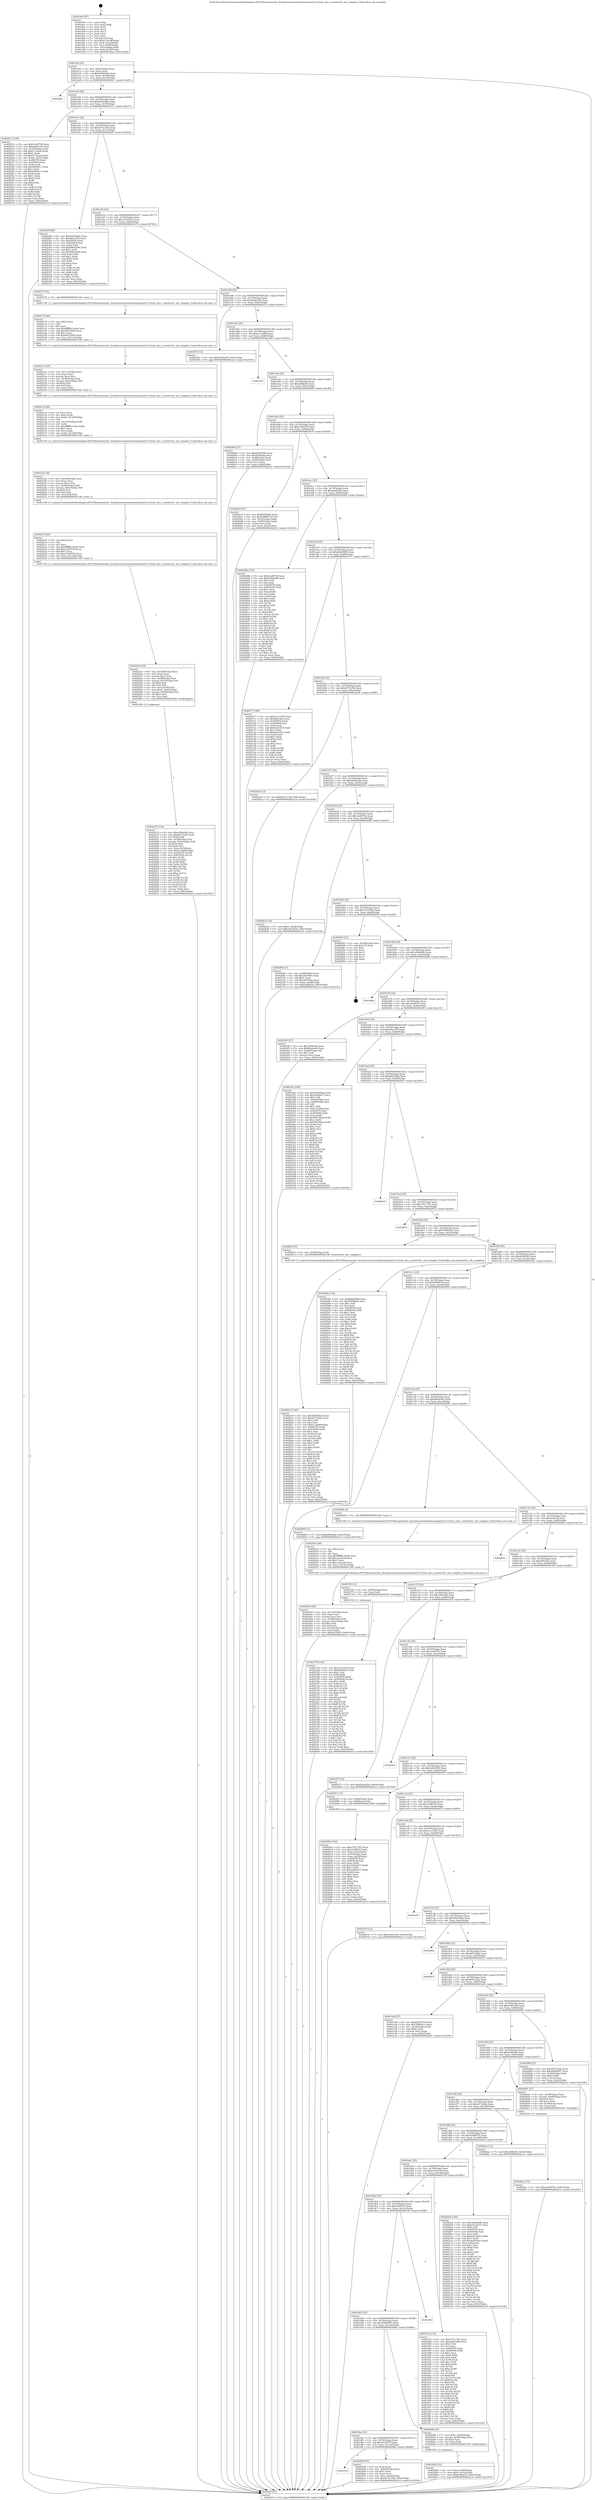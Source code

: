 digraph "0x4019e0" {
  label = "0x4019e0 (/mnt/c/Users/mathe/Desktop/tcc/POCII/binaries/extr_linuxdriversnetwirelesszydaszd1211rwzd_usb.c_iowrite16v_urb_complete_Final-ollvm.out::main(0))"
  labelloc = "t"
  node[shape=record]

  Entry [label="",width=0.3,height=0.3,shape=circle,fillcolor=black,style=filled]
  "0x401a0f" [label="{
     0x401a0f [23]\l
     | [instrs]\l
     &nbsp;&nbsp;0x401a0f \<+3\>: mov -0x6c(%rbp),%eax\l
     &nbsp;&nbsp;0x401a12 \<+2\>: mov %eax,%ecx\l
     &nbsp;&nbsp;0x401a14 \<+6\>: sub $0x8a9652ba,%ecx\l
     &nbsp;&nbsp;0x401a1a \<+3\>: mov %eax,-0x70(%rbp)\l
     &nbsp;&nbsp;0x401a1d \<+3\>: mov %ecx,-0x74(%rbp)\l
     &nbsp;&nbsp;0x401a20 \<+6\>: je 0000000000402821 \<main+0xe41\>\l
  }"]
  "0x402821" [label="{
     0x402821\l
  }", style=dashed]
  "0x401a26" [label="{
     0x401a26 [22]\l
     | [instrs]\l
     &nbsp;&nbsp;0x401a26 \<+5\>: jmp 0000000000401a2b \<main+0x4b\>\l
     &nbsp;&nbsp;0x401a2b \<+3\>: mov -0x70(%rbp),%eax\l
     &nbsp;&nbsp;0x401a2e \<+5\>: sub $0x8e52a59b,%eax\l
     &nbsp;&nbsp;0x401a33 \<+3\>: mov %eax,-0x78(%rbp)\l
     &nbsp;&nbsp;0x401a36 \<+6\>: je 0000000000402511 \<main+0xb31\>\l
  }"]
  Exit [label="",width=0.3,height=0.3,shape=circle,fillcolor=black,style=filled,peripheries=2]
  "0x402511" [label="{
     0x402511 [109]\l
     | [instrs]\l
     &nbsp;&nbsp;0x402511 \<+5\>: mov $0x23e4f756,%eax\l
     &nbsp;&nbsp;0x402516 \<+5\>: mov $0xabbbe10e,%ecx\l
     &nbsp;&nbsp;0x40251b \<+3\>: mov -0x5c(%rbp),%edx\l
     &nbsp;&nbsp;0x40251e \<+6\>: add $0xf1c7aee8,%edx\l
     &nbsp;&nbsp;0x402524 \<+3\>: add $0x1,%edx\l
     &nbsp;&nbsp;0x402527 \<+6\>: sub $0xf1c7aee8,%edx\l
     &nbsp;&nbsp;0x40252d \<+3\>: mov %edx,-0x5c(%rbp)\l
     &nbsp;&nbsp;0x402530 \<+7\>: mov 0x405078,%edx\l
     &nbsp;&nbsp;0x402537 \<+7\>: mov 0x405058,%esi\l
     &nbsp;&nbsp;0x40253e \<+2\>: mov %edx,%edi\l
     &nbsp;&nbsp;0x402540 \<+6\>: sub $0x24f6e611,%edi\l
     &nbsp;&nbsp;0x402546 \<+3\>: sub $0x1,%edi\l
     &nbsp;&nbsp;0x402549 \<+6\>: add $0x24f6e611,%edi\l
     &nbsp;&nbsp;0x40254f \<+3\>: imul %edi,%edx\l
     &nbsp;&nbsp;0x402552 \<+3\>: and $0x1,%edx\l
     &nbsp;&nbsp;0x402555 \<+3\>: cmp $0x0,%edx\l
     &nbsp;&nbsp;0x402558 \<+4\>: sete %r8b\l
     &nbsp;&nbsp;0x40255c \<+3\>: cmp $0xa,%esi\l
     &nbsp;&nbsp;0x40255f \<+4\>: setl %r9b\l
     &nbsp;&nbsp;0x402563 \<+3\>: mov %r8b,%r10b\l
     &nbsp;&nbsp;0x402566 \<+3\>: and %r9b,%r10b\l
     &nbsp;&nbsp;0x402569 \<+3\>: xor %r9b,%r8b\l
     &nbsp;&nbsp;0x40256c \<+3\>: or %r8b,%r10b\l
     &nbsp;&nbsp;0x40256f \<+4\>: test $0x1,%r10b\l
     &nbsp;&nbsp;0x402573 \<+3\>: cmovne %ecx,%eax\l
     &nbsp;&nbsp;0x402576 \<+3\>: mov %eax,-0x6c(%rbp)\l
     &nbsp;&nbsp;0x402579 \<+5\>: jmp 0000000000402a14 \<main+0x1034\>\l
  }"]
  "0x401a3c" [label="{
     0x401a3c [22]\l
     | [instrs]\l
     &nbsp;&nbsp;0x401a3c \<+5\>: jmp 0000000000401a41 \<main+0x61\>\l
     &nbsp;&nbsp;0x401a41 \<+3\>: mov -0x70(%rbp),%eax\l
     &nbsp;&nbsp;0x401a44 \<+5\>: sub $0x8e7a118d,%eax\l
     &nbsp;&nbsp;0x401a49 \<+3\>: mov %eax,-0x7c(%rbp)\l
     &nbsp;&nbsp;0x401a4c \<+6\>: je 00000000004022f4 \<main+0x914\>\l
  }"]
  "0x40277b" [label="{
     0x40277b [142]\l
     | [instrs]\l
     &nbsp;&nbsp;0x40277b \<+5\>: mov $0x3cc13325,%ecx\l
     &nbsp;&nbsp;0x402780 \<+5\>: mov $0xf8465f1d,%edx\l
     &nbsp;&nbsp;0x402785 \<+3\>: mov $0x1,%sil\l
     &nbsp;&nbsp;0x402788 \<+3\>: xor %r8d,%r8d\l
     &nbsp;&nbsp;0x40278b \<+8\>: mov 0x405078,%r9d\l
     &nbsp;&nbsp;0x402793 \<+8\>: mov 0x405058,%r10d\l
     &nbsp;&nbsp;0x40279b \<+4\>: sub $0x1,%r8d\l
     &nbsp;&nbsp;0x40279f \<+3\>: mov %r9d,%r11d\l
     &nbsp;&nbsp;0x4027a2 \<+3\>: add %r8d,%r11d\l
     &nbsp;&nbsp;0x4027a5 \<+4\>: imul %r11d,%r9d\l
     &nbsp;&nbsp;0x4027a9 \<+4\>: and $0x1,%r9d\l
     &nbsp;&nbsp;0x4027ad \<+4\>: cmp $0x0,%r9d\l
     &nbsp;&nbsp;0x4027b1 \<+3\>: sete %bl\l
     &nbsp;&nbsp;0x4027b4 \<+4\>: cmp $0xa,%r10d\l
     &nbsp;&nbsp;0x4027b8 \<+4\>: setl %r14b\l
     &nbsp;&nbsp;0x4027bc \<+3\>: mov %bl,%r15b\l
     &nbsp;&nbsp;0x4027bf \<+4\>: xor $0xff,%r15b\l
     &nbsp;&nbsp;0x4027c3 \<+3\>: mov %r14b,%r12b\l
     &nbsp;&nbsp;0x4027c6 \<+4\>: xor $0xff,%r12b\l
     &nbsp;&nbsp;0x4027ca \<+4\>: xor $0x1,%sil\l
     &nbsp;&nbsp;0x4027ce \<+3\>: mov %r15b,%r13b\l
     &nbsp;&nbsp;0x4027d1 \<+4\>: and $0xff,%r13b\l
     &nbsp;&nbsp;0x4027d5 \<+3\>: and %sil,%bl\l
     &nbsp;&nbsp;0x4027d8 \<+3\>: mov %r12b,%al\l
     &nbsp;&nbsp;0x4027db \<+2\>: and $0xff,%al\l
     &nbsp;&nbsp;0x4027dd \<+3\>: and %sil,%r14b\l
     &nbsp;&nbsp;0x4027e0 \<+3\>: or %bl,%r13b\l
     &nbsp;&nbsp;0x4027e3 \<+3\>: or %r14b,%al\l
     &nbsp;&nbsp;0x4027e6 \<+3\>: xor %al,%r13b\l
     &nbsp;&nbsp;0x4027e9 \<+3\>: or %r12b,%r15b\l
     &nbsp;&nbsp;0x4027ec \<+4\>: xor $0xff,%r15b\l
     &nbsp;&nbsp;0x4027f0 \<+4\>: or $0x1,%sil\l
     &nbsp;&nbsp;0x4027f4 \<+3\>: and %sil,%r15b\l
     &nbsp;&nbsp;0x4027f7 \<+3\>: or %r15b,%r13b\l
     &nbsp;&nbsp;0x4027fa \<+4\>: test $0x1,%r13b\l
     &nbsp;&nbsp;0x4027fe \<+3\>: cmovne %edx,%ecx\l
     &nbsp;&nbsp;0x402801 \<+3\>: mov %ecx,-0x6c(%rbp)\l
     &nbsp;&nbsp;0x402804 \<+5\>: jmp 0000000000402a14 \<main+0x1034\>\l
  }"]
  "0x4022f4" [label="{
     0x4022f4 [88]\l
     | [instrs]\l
     &nbsp;&nbsp;0x4022f4 \<+5\>: mov $0x4093444e,%eax\l
     &nbsp;&nbsp;0x4022f9 \<+5\>: mov $0xd44ccf55,%ecx\l
     &nbsp;&nbsp;0x4022fe \<+7\>: mov 0x405078,%edx\l
     &nbsp;&nbsp;0x402305 \<+7\>: mov 0x405058,%esi\l
     &nbsp;&nbsp;0x40230c \<+2\>: mov %edx,%edi\l
     &nbsp;&nbsp;0x40230e \<+6\>: add $0x696a2d94,%edi\l
     &nbsp;&nbsp;0x402314 \<+3\>: sub $0x1,%edi\l
     &nbsp;&nbsp;0x402317 \<+6\>: sub $0x696a2d94,%edi\l
     &nbsp;&nbsp;0x40231d \<+3\>: imul %edi,%edx\l
     &nbsp;&nbsp;0x402320 \<+3\>: and $0x1,%edx\l
     &nbsp;&nbsp;0x402323 \<+3\>: cmp $0x0,%edx\l
     &nbsp;&nbsp;0x402326 \<+4\>: sete %r8b\l
     &nbsp;&nbsp;0x40232a \<+3\>: cmp $0xa,%esi\l
     &nbsp;&nbsp;0x40232d \<+4\>: setl %r9b\l
     &nbsp;&nbsp;0x402331 \<+3\>: mov %r8b,%r10b\l
     &nbsp;&nbsp;0x402334 \<+3\>: and %r9b,%r10b\l
     &nbsp;&nbsp;0x402337 \<+3\>: xor %r9b,%r8b\l
     &nbsp;&nbsp;0x40233a \<+3\>: or %r8b,%r10b\l
     &nbsp;&nbsp;0x40233d \<+4\>: test $0x1,%r10b\l
     &nbsp;&nbsp;0x402341 \<+3\>: cmovne %ecx,%eax\l
     &nbsp;&nbsp;0x402344 \<+3\>: mov %eax,-0x6c(%rbp)\l
     &nbsp;&nbsp;0x402347 \<+5\>: jmp 0000000000402a14 \<main+0x1034\>\l
  }"]
  "0x401a52" [label="{
     0x401a52 [22]\l
     | [instrs]\l
     &nbsp;&nbsp;0x401a52 \<+5\>: jmp 0000000000401a57 \<main+0x77\>\l
     &nbsp;&nbsp;0x401a57 \<+3\>: mov -0x70(%rbp),%eax\l
     &nbsp;&nbsp;0x401a5a \<+5\>: sub $0xa51ad33c,%eax\l
     &nbsp;&nbsp;0x401a5f \<+3\>: mov %eax,-0x80(%rbp)\l
     &nbsp;&nbsp;0x401a62 \<+6\>: je 0000000000402174 \<main+0x794\>\l
  }"]
  "0x4026ec" [label="{
     0x4026ec [12]\l
     | [instrs]\l
     &nbsp;&nbsp;0x4026ec \<+7\>: movl $0xc4a097be,-0x6c(%rbp)\l
     &nbsp;&nbsp;0x4026f3 \<+5\>: jmp 0000000000402a14 \<main+0x1034\>\l
  }"]
  "0x402174" [label="{
     0x402174 [5]\l
     | [instrs]\l
     &nbsp;&nbsp;0x402174 \<+5\>: call 0000000000401160 \<next_i\>\l
     | [calls]\l
     &nbsp;&nbsp;0x401160 \{1\} (/mnt/c/Users/mathe/Desktop/tcc/POCII/binaries/extr_linuxdriversnetwirelesszydaszd1211rwzd_usb.c_iowrite16v_urb_complete_Final-ollvm.out::next_i)\l
  }"]
  "0x401a68" [label="{
     0x401a68 [25]\l
     | [instrs]\l
     &nbsp;&nbsp;0x401a68 \<+5\>: jmp 0000000000401a6d \<main+0x8d\>\l
     &nbsp;&nbsp;0x401a6d \<+3\>: mov -0x70(%rbp),%eax\l
     &nbsp;&nbsp;0x401a70 \<+5\>: sub $0xabbbe10e,%eax\l
     &nbsp;&nbsp;0x401a75 \<+6\>: mov %eax,-0x84(%rbp)\l
     &nbsp;&nbsp;0x401a7b \<+6\>: je 000000000040257e \<main+0xb9e\>\l
  }"]
  "0x402619" [label="{
     0x402619 [145]\l
     | [instrs]\l
     &nbsp;&nbsp;0x402619 \<+5\>: mov $0xdb8292bb,%eax\l
     &nbsp;&nbsp;0x40261e \<+5\>: mov $0x4e71db2c,%ecx\l
     &nbsp;&nbsp;0x402623 \<+2\>: mov $0x1,%dl\l
     &nbsp;&nbsp;0x402625 \<+2\>: xor %esi,%esi\l
     &nbsp;&nbsp;0x402627 \<+7\>: movl $0x0,-0x68(%rbp)\l
     &nbsp;&nbsp;0x40262e \<+8\>: mov 0x405078,%r8d\l
     &nbsp;&nbsp;0x402636 \<+8\>: mov 0x405058,%r9d\l
     &nbsp;&nbsp;0x40263e \<+3\>: sub $0x1,%esi\l
     &nbsp;&nbsp;0x402641 \<+3\>: mov %r8d,%r10d\l
     &nbsp;&nbsp;0x402644 \<+3\>: add %esi,%r10d\l
     &nbsp;&nbsp;0x402647 \<+4\>: imul %r10d,%r8d\l
     &nbsp;&nbsp;0x40264b \<+4\>: and $0x1,%r8d\l
     &nbsp;&nbsp;0x40264f \<+4\>: cmp $0x0,%r8d\l
     &nbsp;&nbsp;0x402653 \<+4\>: sete %r11b\l
     &nbsp;&nbsp;0x402657 \<+4\>: cmp $0xa,%r9d\l
     &nbsp;&nbsp;0x40265b \<+3\>: setl %bl\l
     &nbsp;&nbsp;0x40265e \<+3\>: mov %r11b,%r14b\l
     &nbsp;&nbsp;0x402661 \<+4\>: xor $0xff,%r14b\l
     &nbsp;&nbsp;0x402665 \<+3\>: mov %bl,%r15b\l
     &nbsp;&nbsp;0x402668 \<+4\>: xor $0xff,%r15b\l
     &nbsp;&nbsp;0x40266c \<+3\>: xor $0x1,%dl\l
     &nbsp;&nbsp;0x40266f \<+3\>: mov %r14b,%r12b\l
     &nbsp;&nbsp;0x402672 \<+4\>: and $0xff,%r12b\l
     &nbsp;&nbsp;0x402676 \<+3\>: and %dl,%r11b\l
     &nbsp;&nbsp;0x402679 \<+3\>: mov %r15b,%r13b\l
     &nbsp;&nbsp;0x40267c \<+4\>: and $0xff,%r13b\l
     &nbsp;&nbsp;0x402680 \<+2\>: and %dl,%bl\l
     &nbsp;&nbsp;0x402682 \<+3\>: or %r11b,%r12b\l
     &nbsp;&nbsp;0x402685 \<+3\>: or %bl,%r13b\l
     &nbsp;&nbsp;0x402688 \<+3\>: xor %r13b,%r12b\l
     &nbsp;&nbsp;0x40268b \<+3\>: or %r15b,%r14b\l
     &nbsp;&nbsp;0x40268e \<+4\>: xor $0xff,%r14b\l
     &nbsp;&nbsp;0x402692 \<+3\>: or $0x1,%dl\l
     &nbsp;&nbsp;0x402695 \<+3\>: and %dl,%r14b\l
     &nbsp;&nbsp;0x402698 \<+3\>: or %r14b,%r12b\l
     &nbsp;&nbsp;0x40269b \<+4\>: test $0x1,%r12b\l
     &nbsp;&nbsp;0x40269f \<+3\>: cmovne %ecx,%eax\l
     &nbsp;&nbsp;0x4026a2 \<+3\>: mov %eax,-0x6c(%rbp)\l
     &nbsp;&nbsp;0x4026a5 \<+5\>: jmp 0000000000402a14 \<main+0x1034\>\l
  }"]
  "0x40257e" [label="{
     0x40257e [12]\l
     | [instrs]\l
     &nbsp;&nbsp;0x40257e \<+7\>: movl $0xb1f8a279,-0x6c(%rbp)\l
     &nbsp;&nbsp;0x402585 \<+5\>: jmp 0000000000402a14 \<main+0x1034\>\l
  }"]
  "0x401a81" [label="{
     0x401a81 [25]\l
     | [instrs]\l
     &nbsp;&nbsp;0x401a81 \<+5\>: jmp 0000000000401a86 \<main+0xa6\>\l
     &nbsp;&nbsp;0x401a86 \<+3\>: mov -0x70(%rbp),%eax\l
     &nbsp;&nbsp;0x401a89 \<+5\>: sub $0xac1c4b8f,%eax\l
     &nbsp;&nbsp;0x401a8e \<+6\>: mov %eax,-0x88(%rbp)\l
     &nbsp;&nbsp;0x401a94 \<+6\>: je 0000000000401ed3 \<main+0x4f3\>\l
  }"]
  "0x401e05" [label="{
     0x401e05\l
  }", style=dashed]
  "0x401ed3" [label="{
     0x401ed3\l
  }", style=dashed]
  "0x401a9a" [label="{
     0x401a9a [25]\l
     | [instrs]\l
     &nbsp;&nbsp;0x401a9a \<+5\>: jmp 0000000000401a9f \<main+0xbf\>\l
     &nbsp;&nbsp;0x401a9f \<+3\>: mov -0x70(%rbp),%eax\l
     &nbsp;&nbsp;0x401aa2 \<+5\>: sub $0xafdfda52,%eax\l
     &nbsp;&nbsp;0x401aa7 \<+6\>: mov %eax,-0x8c(%rbp)\l
     &nbsp;&nbsp;0x401aad \<+6\>: je 00000000004026b6 \<main+0xcd6\>\l
  }"]
  "0x402466" [label="{
     0x402466 [25]\l
     | [instrs]\l
     &nbsp;&nbsp;0x402466 \<+2\>: xor %eax,%eax\l
     &nbsp;&nbsp;0x402468 \<+3\>: mov -0x64(%rbp),%ecx\l
     &nbsp;&nbsp;0x40246b \<+3\>: sub $0x1,%eax\l
     &nbsp;&nbsp;0x40246e \<+2\>: sub %eax,%ecx\l
     &nbsp;&nbsp;0x402470 \<+3\>: mov %ecx,-0x64(%rbp)\l
     &nbsp;&nbsp;0x402473 \<+7\>: movl $0x8e7a118d,-0x6c(%rbp)\l
     &nbsp;&nbsp;0x40247a \<+5\>: jmp 0000000000402a14 \<main+0x1034\>\l
  }"]
  "0x4026b6" [label="{
     0x4026b6 [27]\l
     | [instrs]\l
     &nbsp;&nbsp;0x4026b6 \<+5\>: mov $0xb6eb5699,%eax\l
     &nbsp;&nbsp;0x4026bb \<+5\>: mov $0x4e36fabd,%ecx\l
     &nbsp;&nbsp;0x4026c0 \<+3\>: mov -0x68(%rbp),%edx\l
     &nbsp;&nbsp;0x4026c3 \<+3\>: cmp -0x50(%rbp),%edx\l
     &nbsp;&nbsp;0x4026c6 \<+3\>: cmovl %ecx,%eax\l
     &nbsp;&nbsp;0x4026c9 \<+3\>: mov %eax,-0x6c(%rbp)\l
     &nbsp;&nbsp;0x4026cc \<+5\>: jmp 0000000000402a14 \<main+0x1034\>\l
  }"]
  "0x401ab3" [label="{
     0x401ab3 [25]\l
     | [instrs]\l
     &nbsp;&nbsp;0x401ab3 \<+5\>: jmp 0000000000401ab8 \<main+0xd8\>\l
     &nbsp;&nbsp;0x401ab8 \<+3\>: mov -0x70(%rbp),%eax\l
     &nbsp;&nbsp;0x401abb \<+5\>: sub $0xb1f8a279,%eax\l
     &nbsp;&nbsp;0x401ac0 \<+6\>: mov %eax,-0x90(%rbp)\l
     &nbsp;&nbsp;0x401ac6 \<+6\>: je 00000000004020c9 \<main+0x6e9\>\l
  }"]
  "0x402438" [label="{
     0x402438 [46]\l
     | [instrs]\l
     &nbsp;&nbsp;0x402438 \<+6\>: mov -0x12c(%rbp),%ecx\l
     &nbsp;&nbsp;0x40243e \<+3\>: imul %eax,%ecx\l
     &nbsp;&nbsp;0x402441 \<+3\>: movslq %ecx,%rsi\l
     &nbsp;&nbsp;0x402444 \<+4\>: mov -0x58(%rbp),%rdi\l
     &nbsp;&nbsp;0x402448 \<+4\>: movslq -0x5c(%rbp),%r8\l
     &nbsp;&nbsp;0x40244c \<+4\>: shl $0x5,%r8\l
     &nbsp;&nbsp;0x402450 \<+3\>: add %r8,%rdi\l
     &nbsp;&nbsp;0x402453 \<+4\>: mov 0x18(%rdi),%rdi\l
     &nbsp;&nbsp;0x402457 \<+3\>: mov %rsi,(%rdi)\l
     &nbsp;&nbsp;0x40245a \<+7\>: movl $0x6cb7847f,-0x6c(%rbp)\l
     &nbsp;&nbsp;0x402461 \<+5\>: jmp 0000000000402a14 \<main+0x1034\>\l
  }"]
  "0x4020c9" [label="{
     0x4020c9 [27]\l
     | [instrs]\l
     &nbsp;&nbsp;0x4020c9 \<+5\>: mov $0xf8295640,%eax\l
     &nbsp;&nbsp;0x4020ce \<+5\>: mov $0x52d89574,%ecx\l
     &nbsp;&nbsp;0x4020d3 \<+3\>: mov -0x5c(%rbp),%edx\l
     &nbsp;&nbsp;0x4020d6 \<+3\>: cmp -0x50(%rbp),%edx\l
     &nbsp;&nbsp;0x4020d9 \<+3\>: cmovl %ecx,%eax\l
     &nbsp;&nbsp;0x4020dc \<+3\>: mov %eax,-0x6c(%rbp)\l
     &nbsp;&nbsp;0x4020df \<+5\>: jmp 0000000000402a14 \<main+0x1034\>\l
  }"]
  "0x401acc" [label="{
     0x401acc [25]\l
     | [instrs]\l
     &nbsp;&nbsp;0x401acc \<+5\>: jmp 0000000000401ad1 \<main+0xf1\>\l
     &nbsp;&nbsp;0x401ad1 \<+3\>: mov -0x70(%rbp),%eax\l
     &nbsp;&nbsp;0x401ad4 \<+5\>: sub $0xb2a6af16,%eax\l
     &nbsp;&nbsp;0x401ad9 \<+6\>: mov %eax,-0x94(%rbp)\l
     &nbsp;&nbsp;0x401adf \<+6\>: je 000000000040248b \<main+0xaab\>\l
  }"]
  "0x402410" [label="{
     0x402410 [40]\l
     | [instrs]\l
     &nbsp;&nbsp;0x402410 \<+5\>: mov $0x2,%ecx\l
     &nbsp;&nbsp;0x402415 \<+1\>: cltd\l
     &nbsp;&nbsp;0x402416 \<+2\>: idiv %ecx\l
     &nbsp;&nbsp;0x402418 \<+6\>: imul $0xfffffffe,%edx,%ecx\l
     &nbsp;&nbsp;0x40241e \<+6\>: add $0xceacbc28,%ecx\l
     &nbsp;&nbsp;0x402424 \<+3\>: add $0x1,%ecx\l
     &nbsp;&nbsp;0x402427 \<+6\>: sub $0xceacbc28,%ecx\l
     &nbsp;&nbsp;0x40242d \<+6\>: mov %ecx,-0x12c(%rbp)\l
     &nbsp;&nbsp;0x402433 \<+5\>: call 0000000000401160 \<next_i\>\l
     | [calls]\l
     &nbsp;&nbsp;0x401160 \{1\} (/mnt/c/Users/mathe/Desktop/tcc/POCII/binaries/extr_linuxdriversnetwirelesszydaszd1211rwzd_usb.c_iowrite16v_urb_complete_Final-ollvm.out::next_i)\l
  }"]
  "0x40248b" [label="{
     0x40248b [134]\l
     | [instrs]\l
     &nbsp;&nbsp;0x40248b \<+5\>: mov $0x23e4f756,%eax\l
     &nbsp;&nbsp;0x402490 \<+5\>: mov $0x8e52a59b,%ecx\l
     &nbsp;&nbsp;0x402495 \<+2\>: mov $0x1,%dl\l
     &nbsp;&nbsp;0x402497 \<+2\>: xor %esi,%esi\l
     &nbsp;&nbsp;0x402499 \<+7\>: mov 0x405078,%edi\l
     &nbsp;&nbsp;0x4024a0 \<+8\>: mov 0x405058,%r8d\l
     &nbsp;&nbsp;0x4024a8 \<+3\>: sub $0x1,%esi\l
     &nbsp;&nbsp;0x4024ab \<+3\>: mov %edi,%r9d\l
     &nbsp;&nbsp;0x4024ae \<+3\>: add %esi,%r9d\l
     &nbsp;&nbsp;0x4024b1 \<+4\>: imul %r9d,%edi\l
     &nbsp;&nbsp;0x4024b5 \<+3\>: and $0x1,%edi\l
     &nbsp;&nbsp;0x4024b8 \<+3\>: cmp $0x0,%edi\l
     &nbsp;&nbsp;0x4024bb \<+4\>: sete %r10b\l
     &nbsp;&nbsp;0x4024bf \<+4\>: cmp $0xa,%r8d\l
     &nbsp;&nbsp;0x4024c3 \<+4\>: setl %r11b\l
     &nbsp;&nbsp;0x4024c7 \<+3\>: mov %r10b,%bl\l
     &nbsp;&nbsp;0x4024ca \<+3\>: xor $0xff,%bl\l
     &nbsp;&nbsp;0x4024cd \<+3\>: mov %r11b,%r14b\l
     &nbsp;&nbsp;0x4024d0 \<+4\>: xor $0xff,%r14b\l
     &nbsp;&nbsp;0x4024d4 \<+3\>: xor $0x1,%dl\l
     &nbsp;&nbsp;0x4024d7 \<+3\>: mov %bl,%r15b\l
     &nbsp;&nbsp;0x4024da \<+4\>: and $0xff,%r15b\l
     &nbsp;&nbsp;0x4024de \<+3\>: and %dl,%r10b\l
     &nbsp;&nbsp;0x4024e1 \<+3\>: mov %r14b,%r12b\l
     &nbsp;&nbsp;0x4024e4 \<+4\>: and $0xff,%r12b\l
     &nbsp;&nbsp;0x4024e8 \<+3\>: and %dl,%r11b\l
     &nbsp;&nbsp;0x4024eb \<+3\>: or %r10b,%r15b\l
     &nbsp;&nbsp;0x4024ee \<+3\>: or %r11b,%r12b\l
     &nbsp;&nbsp;0x4024f1 \<+3\>: xor %r12b,%r15b\l
     &nbsp;&nbsp;0x4024f4 \<+3\>: or %r14b,%bl\l
     &nbsp;&nbsp;0x4024f7 \<+3\>: xor $0xff,%bl\l
     &nbsp;&nbsp;0x4024fa \<+3\>: or $0x1,%dl\l
     &nbsp;&nbsp;0x4024fd \<+2\>: and %dl,%bl\l
     &nbsp;&nbsp;0x4024ff \<+3\>: or %bl,%r15b\l
     &nbsp;&nbsp;0x402502 \<+4\>: test $0x1,%r15b\l
     &nbsp;&nbsp;0x402506 \<+3\>: cmovne %ecx,%eax\l
     &nbsp;&nbsp;0x402509 \<+3\>: mov %eax,-0x6c(%rbp)\l
     &nbsp;&nbsp;0x40250c \<+5\>: jmp 0000000000402a14 \<main+0x1034\>\l
  }"]
  "0x401ae5" [label="{
     0x401ae5 [25]\l
     | [instrs]\l
     &nbsp;&nbsp;0x401ae5 \<+5\>: jmp 0000000000401aea \<main+0x10a\>\l
     &nbsp;&nbsp;0x401aea \<+3\>: mov -0x70(%rbp),%eax\l
     &nbsp;&nbsp;0x401aed \<+5\>: sub $0xb6eb5699,%eax\l
     &nbsp;&nbsp;0x401af2 \<+6\>: mov %eax,-0x98(%rbp)\l
     &nbsp;&nbsp;0x401af8 \<+6\>: je 0000000000402717 \<main+0xd37\>\l
  }"]
  "0x402274" [label="{
     0x402274 [116]\l
     | [instrs]\l
     &nbsp;&nbsp;0x402274 \<+5\>: mov $0xcb58e6db,%ecx\l
     &nbsp;&nbsp;0x402279 \<+5\>: mov $0xbd733c9b,%edx\l
     &nbsp;&nbsp;0x40227e \<+3\>: xor %r9d,%r9d\l
     &nbsp;&nbsp;0x402281 \<+4\>: mov -0x58(%rbp),%rsi\l
     &nbsp;&nbsp;0x402285 \<+4\>: movslq -0x5c(%rbp),%rdi\l
     &nbsp;&nbsp;0x402289 \<+4\>: shl $0x5,%rdi\l
     &nbsp;&nbsp;0x40228d \<+3\>: add %rdi,%rsi\l
     &nbsp;&nbsp;0x402290 \<+4\>: mov %rax,0x18(%rsi)\l
     &nbsp;&nbsp;0x402294 \<+7\>: movl $0x0,-0x64(%rbp)\l
     &nbsp;&nbsp;0x40229b \<+8\>: mov 0x405078,%r10d\l
     &nbsp;&nbsp;0x4022a3 \<+8\>: mov 0x405058,%r11d\l
     &nbsp;&nbsp;0x4022ab \<+4\>: sub $0x1,%r9d\l
     &nbsp;&nbsp;0x4022af \<+3\>: mov %r10d,%ebx\l
     &nbsp;&nbsp;0x4022b2 \<+3\>: add %r9d,%ebx\l
     &nbsp;&nbsp;0x4022b5 \<+4\>: imul %ebx,%r10d\l
     &nbsp;&nbsp;0x4022b9 \<+4\>: and $0x1,%r10d\l
     &nbsp;&nbsp;0x4022bd \<+4\>: cmp $0x0,%r10d\l
     &nbsp;&nbsp;0x4022c1 \<+4\>: sete %r14b\l
     &nbsp;&nbsp;0x4022c5 \<+4\>: cmp $0xa,%r11d\l
     &nbsp;&nbsp;0x4022c9 \<+4\>: setl %r15b\l
     &nbsp;&nbsp;0x4022cd \<+3\>: mov %r14b,%r12b\l
     &nbsp;&nbsp;0x4022d0 \<+3\>: and %r15b,%r12b\l
     &nbsp;&nbsp;0x4022d3 \<+3\>: xor %r15b,%r14b\l
     &nbsp;&nbsp;0x4022d6 \<+3\>: or %r14b,%r12b\l
     &nbsp;&nbsp;0x4022d9 \<+4\>: test $0x1,%r12b\l
     &nbsp;&nbsp;0x4022dd \<+3\>: cmovne %edx,%ecx\l
     &nbsp;&nbsp;0x4022e0 \<+3\>: mov %ecx,-0x6c(%rbp)\l
     &nbsp;&nbsp;0x4022e3 \<+5\>: jmp 0000000000402a14 \<main+0x1034\>\l
  }"]
  "0x402717" [label="{
     0x402717 [88]\l
     | [instrs]\l
     &nbsp;&nbsp;0x402717 \<+5\>: mov $0x3cc13325,%eax\l
     &nbsp;&nbsp;0x40271c \<+5\>: mov $0xdd91abc,%ecx\l
     &nbsp;&nbsp;0x402721 \<+7\>: mov 0x405078,%edx\l
     &nbsp;&nbsp;0x402728 \<+7\>: mov 0x405058,%esi\l
     &nbsp;&nbsp;0x40272f \<+2\>: mov %edx,%edi\l
     &nbsp;&nbsp;0x402731 \<+6\>: add $0x424e163c,%edi\l
     &nbsp;&nbsp;0x402737 \<+3\>: sub $0x1,%edi\l
     &nbsp;&nbsp;0x40273a \<+6\>: sub $0x424e163c,%edi\l
     &nbsp;&nbsp;0x402740 \<+3\>: imul %edi,%edx\l
     &nbsp;&nbsp;0x402743 \<+3\>: and $0x1,%edx\l
     &nbsp;&nbsp;0x402746 \<+3\>: cmp $0x0,%edx\l
     &nbsp;&nbsp;0x402749 \<+4\>: sete %r8b\l
     &nbsp;&nbsp;0x40274d \<+3\>: cmp $0xa,%esi\l
     &nbsp;&nbsp;0x402750 \<+4\>: setl %r9b\l
     &nbsp;&nbsp;0x402754 \<+3\>: mov %r8b,%r10b\l
     &nbsp;&nbsp;0x402757 \<+3\>: and %r9b,%r10b\l
     &nbsp;&nbsp;0x40275a \<+3\>: xor %r9b,%r8b\l
     &nbsp;&nbsp;0x40275d \<+3\>: or %r8b,%r10b\l
     &nbsp;&nbsp;0x402760 \<+4\>: test $0x1,%r10b\l
     &nbsp;&nbsp;0x402764 \<+3\>: cmovne %ecx,%eax\l
     &nbsp;&nbsp;0x402767 \<+3\>: mov %eax,-0x6c(%rbp)\l
     &nbsp;&nbsp;0x40276a \<+5\>: jmp 0000000000402a14 \<main+0x1034\>\l
  }"]
  "0x401afe" [label="{
     0x401afe [25]\l
     | [instrs]\l
     &nbsp;&nbsp;0x401afe \<+5\>: jmp 0000000000401b03 \<main+0x123\>\l
     &nbsp;&nbsp;0x401b03 \<+3\>: mov -0x70(%rbp),%eax\l
     &nbsp;&nbsp;0x401b06 \<+5\>: sub $0xbd733c9b,%eax\l
     &nbsp;&nbsp;0x401b0b \<+6\>: mov %eax,-0x9c(%rbp)\l
     &nbsp;&nbsp;0x401b11 \<+6\>: je 00000000004022e8 \<main+0x908\>\l
  }"]
  "0x40223e" [label="{
     0x40223e [54]\l
     | [instrs]\l
     &nbsp;&nbsp;0x40223e \<+6\>: mov -0x128(%rbp),%ecx\l
     &nbsp;&nbsp;0x402244 \<+3\>: imul %eax,%ecx\l
     &nbsp;&nbsp;0x402247 \<+3\>: movslq %ecx,%rsi\l
     &nbsp;&nbsp;0x40224a \<+4\>: mov -0x58(%rbp),%rdi\l
     &nbsp;&nbsp;0x40224e \<+4\>: movslq -0x5c(%rbp),%r8\l
     &nbsp;&nbsp;0x402252 \<+4\>: shl $0x5,%r8\l
     &nbsp;&nbsp;0x402256 \<+3\>: add %r8,%rdi\l
     &nbsp;&nbsp;0x402259 \<+4\>: mov %rsi,0x10(%rdi)\l
     &nbsp;&nbsp;0x40225d \<+7\>: movl $0x1,-0x60(%rbp)\l
     &nbsp;&nbsp;0x402264 \<+4\>: movslq -0x60(%rbp),%rsi\l
     &nbsp;&nbsp;0x402268 \<+4\>: shl $0x3,%rsi\l
     &nbsp;&nbsp;0x40226c \<+3\>: mov %rsi,%rdi\l
     &nbsp;&nbsp;0x40226f \<+5\>: call 0000000000401050 \<malloc@plt\>\l
     | [calls]\l
     &nbsp;&nbsp;0x401050 \{1\} (unknown)\l
  }"]
  "0x4022e8" [label="{
     0x4022e8 [12]\l
     | [instrs]\l
     &nbsp;&nbsp;0x4022e8 \<+7\>: movl $0x8e7a118d,-0x6c(%rbp)\l
     &nbsp;&nbsp;0x4022ef \<+5\>: jmp 0000000000402a14 \<main+0x1034\>\l
  }"]
  "0x401b17" [label="{
     0x401b17 [25]\l
     | [instrs]\l
     &nbsp;&nbsp;0x401b17 \<+5\>: jmp 0000000000401b1c \<main+0x13c\>\l
     &nbsp;&nbsp;0x401b1c \<+3\>: mov -0x70(%rbp),%eax\l
     &nbsp;&nbsp;0x401b1f \<+5\>: sub $0xbd902a26,%eax\l
     &nbsp;&nbsp;0x401b24 \<+6\>: mov %eax,-0xa0(%rbp)\l
     &nbsp;&nbsp;0x401b2a \<+6\>: je 0000000000402832 \<main+0xe52\>\l
  }"]
  "0x402216" [label="{
     0x402216 [40]\l
     | [instrs]\l
     &nbsp;&nbsp;0x402216 \<+5\>: mov $0x2,%ecx\l
     &nbsp;&nbsp;0x40221b \<+1\>: cltd\l
     &nbsp;&nbsp;0x40221c \<+2\>: idiv %ecx\l
     &nbsp;&nbsp;0x40221e \<+6\>: imul $0xfffffffe,%edx,%ecx\l
     &nbsp;&nbsp;0x402224 \<+6\>: add $0xe184075d,%ecx\l
     &nbsp;&nbsp;0x40222a \<+3\>: add $0x1,%ecx\l
     &nbsp;&nbsp;0x40222d \<+6\>: sub $0xe184075d,%ecx\l
     &nbsp;&nbsp;0x402233 \<+6\>: mov %ecx,-0x128(%rbp)\l
     &nbsp;&nbsp;0x402239 \<+5\>: call 0000000000401160 \<next_i\>\l
     | [calls]\l
     &nbsp;&nbsp;0x401160 \{1\} (/mnt/c/Users/mathe/Desktop/tcc/POCII/binaries/extr_linuxdriversnetwirelesszydaszd1211rwzd_usb.c_iowrite16v_urb_complete_Final-ollvm.out::next_i)\l
  }"]
  "0x402832" [label="{
     0x402832 [19]\l
     | [instrs]\l
     &nbsp;&nbsp;0x402832 \<+7\>: movl $0x0,-0x38(%rbp)\l
     &nbsp;&nbsp;0x402839 \<+7\>: movl $0xc637d232,-0x6c(%rbp)\l
     &nbsp;&nbsp;0x402840 \<+5\>: jmp 0000000000402a14 \<main+0x1034\>\l
  }"]
  "0x401b30" [label="{
     0x401b30 [25]\l
     | [instrs]\l
     &nbsp;&nbsp;0x401b30 \<+5\>: jmp 0000000000401b35 \<main+0x155\>\l
     &nbsp;&nbsp;0x401b35 \<+3\>: mov -0x70(%rbp),%eax\l
     &nbsp;&nbsp;0x401b38 \<+5\>: sub $0xc4a097be,%eax\l
     &nbsp;&nbsp;0x401b3d \<+6\>: mov %eax,-0xa4(%rbp)\l
     &nbsp;&nbsp;0x401b43 \<+6\>: je 00000000004026f8 \<main+0xd18\>\l
  }"]
  "0x4021f2" [label="{
     0x4021f2 [36]\l
     | [instrs]\l
     &nbsp;&nbsp;0x4021f2 \<+6\>: mov -0x124(%rbp),%ecx\l
     &nbsp;&nbsp;0x4021f8 \<+3\>: imul %eax,%ecx\l
     &nbsp;&nbsp;0x4021fb \<+3\>: movslq %ecx,%rsi\l
     &nbsp;&nbsp;0x4021fe \<+4\>: mov -0x58(%rbp),%rdi\l
     &nbsp;&nbsp;0x402202 \<+4\>: movslq -0x5c(%rbp),%r8\l
     &nbsp;&nbsp;0x402206 \<+4\>: shl $0x5,%r8\l
     &nbsp;&nbsp;0x40220a \<+3\>: add %r8,%rdi\l
     &nbsp;&nbsp;0x40220d \<+4\>: mov %rsi,0x8(%rdi)\l
     &nbsp;&nbsp;0x402211 \<+5\>: call 0000000000401160 \<next_i\>\l
     | [calls]\l
     &nbsp;&nbsp;0x401160 \{1\} (/mnt/c/Users/mathe/Desktop/tcc/POCII/binaries/extr_linuxdriversnetwirelesszydaszd1211rwzd_usb.c_iowrite16v_urb_complete_Final-ollvm.out::next_i)\l
  }"]
  "0x4026f8" [label="{
     0x4026f8 [31]\l
     | [instrs]\l
     &nbsp;&nbsp;0x4026f8 \<+3\>: mov -0x68(%rbp),%eax\l
     &nbsp;&nbsp;0x4026fb \<+5\>: add $0x2dfc58ea,%eax\l
     &nbsp;&nbsp;0x402700 \<+3\>: add $0x1,%eax\l
     &nbsp;&nbsp;0x402703 \<+5\>: sub $0x2dfc58ea,%eax\l
     &nbsp;&nbsp;0x402708 \<+3\>: mov %eax,-0x68(%rbp)\l
     &nbsp;&nbsp;0x40270b \<+7\>: movl $0xafdfda52,-0x6c(%rbp)\l
     &nbsp;&nbsp;0x402712 \<+5\>: jmp 0000000000402a14 \<main+0x1034\>\l
  }"]
  "0x401b49" [label="{
     0x401b49 [25]\l
     | [instrs]\l
     &nbsp;&nbsp;0x401b49 \<+5\>: jmp 0000000000401b4e \<main+0x16e\>\l
     &nbsp;&nbsp;0x401b4e \<+3\>: mov -0x70(%rbp),%eax\l
     &nbsp;&nbsp;0x401b51 \<+5\>: sub $0xc637d232,%eax\l
     &nbsp;&nbsp;0x401b56 \<+6\>: mov %eax,-0xa8(%rbp)\l
     &nbsp;&nbsp;0x401b5c \<+6\>: je 0000000000402845 \<main+0xe65\>\l
  }"]
  "0x4021c4" [label="{
     0x4021c4 [46]\l
     | [instrs]\l
     &nbsp;&nbsp;0x4021c4 \<+2\>: xor %ecx,%ecx\l
     &nbsp;&nbsp;0x4021c6 \<+5\>: mov $0x2,%edx\l
     &nbsp;&nbsp;0x4021cb \<+6\>: mov %edx,-0x120(%rbp)\l
     &nbsp;&nbsp;0x4021d1 \<+1\>: cltd\l
     &nbsp;&nbsp;0x4021d2 \<+7\>: mov -0x120(%rbp),%r9d\l
     &nbsp;&nbsp;0x4021d9 \<+3\>: idiv %r9d\l
     &nbsp;&nbsp;0x4021dc \<+6\>: imul $0xfffffffe,%edx,%edx\l
     &nbsp;&nbsp;0x4021e2 \<+3\>: sub $0x1,%ecx\l
     &nbsp;&nbsp;0x4021e5 \<+2\>: sub %ecx,%edx\l
     &nbsp;&nbsp;0x4021e7 \<+6\>: mov %edx,-0x124(%rbp)\l
     &nbsp;&nbsp;0x4021ed \<+5\>: call 0000000000401160 \<next_i\>\l
     | [calls]\l
     &nbsp;&nbsp;0x401160 \{1\} (/mnt/c/Users/mathe/Desktop/tcc/POCII/binaries/extr_linuxdriversnetwirelesszydaszd1211rwzd_usb.c_iowrite16v_urb_complete_Final-ollvm.out::next_i)\l
  }"]
  "0x402845" [label="{
     0x402845 [21]\l
     | [instrs]\l
     &nbsp;&nbsp;0x402845 \<+3\>: mov -0x38(%rbp),%eax\l
     &nbsp;&nbsp;0x402848 \<+7\>: add $0x118,%rsp\l
     &nbsp;&nbsp;0x40284f \<+1\>: pop %rbx\l
     &nbsp;&nbsp;0x402850 \<+2\>: pop %r12\l
     &nbsp;&nbsp;0x402852 \<+2\>: pop %r13\l
     &nbsp;&nbsp;0x402854 \<+2\>: pop %r14\l
     &nbsp;&nbsp;0x402856 \<+2\>: pop %r15\l
     &nbsp;&nbsp;0x402858 \<+1\>: pop %rbp\l
     &nbsp;&nbsp;0x402859 \<+1\>: ret\l
  }"]
  "0x401b62" [label="{
     0x401b62 [25]\l
     | [instrs]\l
     &nbsp;&nbsp;0x401b62 \<+5\>: jmp 0000000000401b67 \<main+0x187\>\l
     &nbsp;&nbsp;0x401b67 \<+3\>: mov -0x70(%rbp),%eax\l
     &nbsp;&nbsp;0x401b6a \<+5\>: sub $0xcb58e6db,%eax\l
     &nbsp;&nbsp;0x401b6f \<+6\>: mov %eax,-0xac(%rbp)\l
     &nbsp;&nbsp;0x401b75 \<+6\>: je 000000000040288e \<main+0xeae\>\l
  }"]
  "0x4021a1" [label="{
     0x4021a1 [35]\l
     | [instrs]\l
     &nbsp;&nbsp;0x4021a1 \<+6\>: mov -0x11c(%rbp),%ecx\l
     &nbsp;&nbsp;0x4021a7 \<+3\>: imul %eax,%ecx\l
     &nbsp;&nbsp;0x4021aa \<+3\>: movslq %ecx,%rsi\l
     &nbsp;&nbsp;0x4021ad \<+4\>: mov -0x58(%rbp),%rdi\l
     &nbsp;&nbsp;0x4021b1 \<+4\>: movslq -0x5c(%rbp),%r8\l
     &nbsp;&nbsp;0x4021b5 \<+4\>: shl $0x5,%r8\l
     &nbsp;&nbsp;0x4021b9 \<+3\>: add %r8,%rdi\l
     &nbsp;&nbsp;0x4021bc \<+3\>: mov %rsi,(%rdi)\l
     &nbsp;&nbsp;0x4021bf \<+5\>: call 0000000000401160 \<next_i\>\l
     | [calls]\l
     &nbsp;&nbsp;0x401160 \{1\} (/mnt/c/Users/mathe/Desktop/tcc/POCII/binaries/extr_linuxdriversnetwirelesszydaszd1211rwzd_usb.c_iowrite16v_urb_complete_Final-ollvm.out::next_i)\l
  }"]
  "0x40288e" [label="{
     0x40288e\l
  }", style=dashed]
  "0x401b7b" [label="{
     0x401b7b [25]\l
     | [instrs]\l
     &nbsp;&nbsp;0x401b7b \<+5\>: jmp 0000000000401b80 \<main+0x1a0\>\l
     &nbsp;&nbsp;0x401b80 \<+3\>: mov -0x70(%rbp),%eax\l
     &nbsp;&nbsp;0x401b83 \<+5\>: sub $0xcbbd9cf7,%eax\l
     &nbsp;&nbsp;0x401b88 \<+6\>: mov %eax,-0xb0(%rbp)\l
     &nbsp;&nbsp;0x401b8e \<+6\>: je 00000000004023f0 \<main+0xa10\>\l
  }"]
  "0x402179" [label="{
     0x402179 [40]\l
     | [instrs]\l
     &nbsp;&nbsp;0x402179 \<+5\>: mov $0x2,%ecx\l
     &nbsp;&nbsp;0x40217e \<+1\>: cltd\l
     &nbsp;&nbsp;0x40217f \<+2\>: idiv %ecx\l
     &nbsp;&nbsp;0x402181 \<+6\>: imul $0xfffffffe,%edx,%ecx\l
     &nbsp;&nbsp;0x402187 \<+6\>: add $0x460128b0,%ecx\l
     &nbsp;&nbsp;0x40218d \<+3\>: add $0x1,%ecx\l
     &nbsp;&nbsp;0x402190 \<+6\>: sub $0x460128b0,%ecx\l
     &nbsp;&nbsp;0x402196 \<+6\>: mov %ecx,-0x11c(%rbp)\l
     &nbsp;&nbsp;0x40219c \<+5\>: call 0000000000401160 \<next_i\>\l
     | [calls]\l
     &nbsp;&nbsp;0x401160 \{1\} (/mnt/c/Users/mathe/Desktop/tcc/POCII/binaries/extr_linuxdriversnetwirelesszydaszd1211rwzd_usb.c_iowrite16v_urb_complete_Final-ollvm.out::next_i)\l
  }"]
  "0x4023f0" [label="{
     0x4023f0 [27]\l
     | [instrs]\l
     &nbsp;&nbsp;0x4023f0 \<+5\>: mov $0x1084c4fa,%eax\l
     &nbsp;&nbsp;0x4023f5 \<+5\>: mov $0xfbbede40,%ecx\l
     &nbsp;&nbsp;0x4023fa \<+3\>: mov -0x29(%rbp),%dl\l
     &nbsp;&nbsp;0x4023fd \<+3\>: test $0x1,%dl\l
     &nbsp;&nbsp;0x402400 \<+3\>: cmovne %ecx,%eax\l
     &nbsp;&nbsp;0x402403 \<+3\>: mov %eax,-0x6c(%rbp)\l
     &nbsp;&nbsp;0x402406 \<+5\>: jmp 0000000000402a14 \<main+0x1034\>\l
  }"]
  "0x401b94" [label="{
     0x401b94 [25]\l
     | [instrs]\l
     &nbsp;&nbsp;0x401b94 \<+5\>: jmp 0000000000401b99 \<main+0x1b9\>\l
     &nbsp;&nbsp;0x401b99 \<+3\>: mov -0x70(%rbp),%eax\l
     &nbsp;&nbsp;0x401b9c \<+5\>: sub $0xd44ccf55,%eax\l
     &nbsp;&nbsp;0x401ba1 \<+6\>: mov %eax,-0xb4(%rbp)\l
     &nbsp;&nbsp;0x401ba7 \<+6\>: je 000000000040234c \<main+0x96c\>\l
  }"]
  "0x4020b2" [label="{
     0x4020b2 [23]\l
     | [instrs]\l
     &nbsp;&nbsp;0x4020b2 \<+4\>: mov %rax,-0x58(%rbp)\l
     &nbsp;&nbsp;0x4020b6 \<+7\>: movl $0x0,-0x5c(%rbp)\l
     &nbsp;&nbsp;0x4020bd \<+7\>: movl $0xb1f8a279,-0x6c(%rbp)\l
     &nbsp;&nbsp;0x4020c4 \<+5\>: jmp 0000000000402a14 \<main+0x1034\>\l
  }"]
  "0x40234c" [label="{
     0x40234c [164]\l
     | [instrs]\l
     &nbsp;&nbsp;0x40234c \<+5\>: mov $0x4093444e,%eax\l
     &nbsp;&nbsp;0x402351 \<+5\>: mov $0xcbbd9cf7,%ecx\l
     &nbsp;&nbsp;0x402356 \<+2\>: mov $0x1,%dl\l
     &nbsp;&nbsp;0x402358 \<+3\>: mov -0x64(%rbp),%esi\l
     &nbsp;&nbsp;0x40235b \<+3\>: cmp -0x60(%rbp),%esi\l
     &nbsp;&nbsp;0x40235e \<+4\>: setl %dil\l
     &nbsp;&nbsp;0x402362 \<+4\>: and $0x1,%dil\l
     &nbsp;&nbsp;0x402366 \<+4\>: mov %dil,-0x29(%rbp)\l
     &nbsp;&nbsp;0x40236a \<+7\>: mov 0x405078,%esi\l
     &nbsp;&nbsp;0x402371 \<+8\>: mov 0x405058,%r8d\l
     &nbsp;&nbsp;0x402379 \<+3\>: mov %esi,%r9d\l
     &nbsp;&nbsp;0x40237c \<+7\>: add $0x596784a4,%r9d\l
     &nbsp;&nbsp;0x402383 \<+4\>: sub $0x1,%r9d\l
     &nbsp;&nbsp;0x402387 \<+7\>: sub $0x596784a4,%r9d\l
     &nbsp;&nbsp;0x40238e \<+4\>: imul %r9d,%esi\l
     &nbsp;&nbsp;0x402392 \<+3\>: and $0x1,%esi\l
     &nbsp;&nbsp;0x402395 \<+3\>: cmp $0x0,%esi\l
     &nbsp;&nbsp;0x402398 \<+4\>: sete %dil\l
     &nbsp;&nbsp;0x40239c \<+4\>: cmp $0xa,%r8d\l
     &nbsp;&nbsp;0x4023a0 \<+4\>: setl %r10b\l
     &nbsp;&nbsp;0x4023a4 \<+3\>: mov %dil,%r11b\l
     &nbsp;&nbsp;0x4023a7 \<+4\>: xor $0xff,%r11b\l
     &nbsp;&nbsp;0x4023ab \<+3\>: mov %r10b,%bl\l
     &nbsp;&nbsp;0x4023ae \<+3\>: xor $0xff,%bl\l
     &nbsp;&nbsp;0x4023b1 \<+3\>: xor $0x0,%dl\l
     &nbsp;&nbsp;0x4023b4 \<+3\>: mov %r11b,%r14b\l
     &nbsp;&nbsp;0x4023b7 \<+4\>: and $0x0,%r14b\l
     &nbsp;&nbsp;0x4023bb \<+3\>: and %dl,%dil\l
     &nbsp;&nbsp;0x4023be \<+3\>: mov %bl,%r15b\l
     &nbsp;&nbsp;0x4023c1 \<+4\>: and $0x0,%r15b\l
     &nbsp;&nbsp;0x4023c5 \<+3\>: and %dl,%r10b\l
     &nbsp;&nbsp;0x4023c8 \<+3\>: or %dil,%r14b\l
     &nbsp;&nbsp;0x4023cb \<+3\>: or %r10b,%r15b\l
     &nbsp;&nbsp;0x4023ce \<+3\>: xor %r15b,%r14b\l
     &nbsp;&nbsp;0x4023d1 \<+3\>: or %bl,%r11b\l
     &nbsp;&nbsp;0x4023d4 \<+4\>: xor $0xff,%r11b\l
     &nbsp;&nbsp;0x4023d8 \<+3\>: or $0x0,%dl\l
     &nbsp;&nbsp;0x4023db \<+3\>: and %dl,%r11b\l
     &nbsp;&nbsp;0x4023de \<+3\>: or %r11b,%r14b\l
     &nbsp;&nbsp;0x4023e1 \<+4\>: test $0x1,%r14b\l
     &nbsp;&nbsp;0x4023e5 \<+3\>: cmovne %ecx,%eax\l
     &nbsp;&nbsp;0x4023e8 \<+3\>: mov %eax,-0x6c(%rbp)\l
     &nbsp;&nbsp;0x4023eb \<+5\>: jmp 0000000000402a14 \<main+0x1034\>\l
  }"]
  "0x401bad" [label="{
     0x401bad [25]\l
     | [instrs]\l
     &nbsp;&nbsp;0x401bad \<+5\>: jmp 0000000000401bb2 \<main+0x1d2\>\l
     &nbsp;&nbsp;0x401bb2 \<+3\>: mov -0x70(%rbp),%eax\l
     &nbsp;&nbsp;0x401bb5 \<+5\>: sub $0xdb8292bb,%eax\l
     &nbsp;&nbsp;0x401bba \<+6\>: mov %eax,-0xb8(%rbp)\l
     &nbsp;&nbsp;0x401bc0 \<+6\>: je 00000000004029e5 \<main+0x1005\>\l
  }"]
  "0x401dec" [label="{
     0x401dec [25]\l
     | [instrs]\l
     &nbsp;&nbsp;0x401dec \<+5\>: jmp 0000000000401df1 \<main+0x411\>\l
     &nbsp;&nbsp;0x401df1 \<+3\>: mov -0x70(%rbp),%eax\l
     &nbsp;&nbsp;0x401df4 \<+5\>: sub $0x6cb7847f,%eax\l
     &nbsp;&nbsp;0x401df9 \<+6\>: mov %eax,-0x114(%rbp)\l
     &nbsp;&nbsp;0x401dff \<+6\>: je 0000000000402466 \<main+0xa86\>\l
  }"]
  "0x4029e5" [label="{
     0x4029e5\l
  }", style=dashed]
  "0x401bc6" [label="{
     0x401bc6 [25]\l
     | [instrs]\l
     &nbsp;&nbsp;0x401bc6 \<+5\>: jmp 0000000000401bcb \<main+0x1eb\>\l
     &nbsp;&nbsp;0x401bcb \<+3\>: mov -0x70(%rbp),%eax\l
     &nbsp;&nbsp;0x401bce \<+5\>: sub $0xe7411781,%eax\l
     &nbsp;&nbsp;0x401bd3 \<+6\>: mov %eax,-0xbc(%rbp)\l
     &nbsp;&nbsp;0x401bd9 \<+6\>: je 0000000000402872 \<main+0xe92\>\l
  }"]
  "0x40209b" [label="{
     0x40209b [23]\l
     | [instrs]\l
     &nbsp;&nbsp;0x40209b \<+7\>: movl $0x1,-0x50(%rbp)\l
     &nbsp;&nbsp;0x4020a2 \<+4\>: movslq -0x50(%rbp),%rax\l
     &nbsp;&nbsp;0x4020a6 \<+4\>: shl $0x5,%rax\l
     &nbsp;&nbsp;0x4020aa \<+3\>: mov %rax,%rdi\l
     &nbsp;&nbsp;0x4020ad \<+5\>: call 0000000000401050 \<malloc@plt\>\l
     | [calls]\l
     &nbsp;&nbsp;0x401050 \{1\} (unknown)\l
  }"]
  "0x402872" [label="{
     0x402872\l
  }", style=dashed]
  "0x401bdf" [label="{
     0x401bdf [25]\l
     | [instrs]\l
     &nbsp;&nbsp;0x401bdf \<+5\>: jmp 0000000000401be4 \<main+0x204\>\l
     &nbsp;&nbsp;0x401be4 \<+3\>: mov -0x70(%rbp),%eax\l
     &nbsp;&nbsp;0x401be7 \<+5\>: sub $0xf7898262,%eax\l
     &nbsp;&nbsp;0x401bec \<+6\>: mov %eax,-0xc0(%rbp)\l
     &nbsp;&nbsp;0x401bf2 \<+6\>: je 0000000000402610 \<main+0xc30\>\l
  }"]
  "0x401dd3" [label="{
     0x401dd3 [25]\l
     | [instrs]\l
     &nbsp;&nbsp;0x401dd3 \<+5\>: jmp 0000000000401dd8 \<main+0x3f8\>\l
     &nbsp;&nbsp;0x401dd8 \<+3\>: mov -0x70(%rbp),%eax\l
     &nbsp;&nbsp;0x401ddb \<+5\>: sub $0x6490b567,%eax\l
     &nbsp;&nbsp;0x401de0 \<+6\>: mov %eax,-0x110(%rbp)\l
     &nbsp;&nbsp;0x401de6 \<+6\>: je 000000000040209b \<main+0x6bb\>\l
  }"]
  "0x402610" [label="{
     0x402610 [9]\l
     | [instrs]\l
     &nbsp;&nbsp;0x402610 \<+4\>: mov -0x58(%rbp),%rdi\l
     &nbsp;&nbsp;0x402614 \<+5\>: call 00000000004013f0 \<iowrite16v_urb_complete\>\l
     | [calls]\l
     &nbsp;&nbsp;0x4013f0 \{1\} (/mnt/c/Users/mathe/Desktop/tcc/POCII/binaries/extr_linuxdriversnetwirelesszydaszd1211rwzd_usb.c_iowrite16v_urb_complete_Final-ollvm.out::iowrite16v_urb_complete)\l
  }"]
  "0x401bf8" [label="{
     0x401bf8 [25]\l
     | [instrs]\l
     &nbsp;&nbsp;0x401bf8 \<+5\>: jmp 0000000000401bfd \<main+0x21d\>\l
     &nbsp;&nbsp;0x401bfd \<+3\>: mov -0x70(%rbp),%eax\l
     &nbsp;&nbsp;0x401c00 \<+5\>: sub $0xf8295640,%eax\l
     &nbsp;&nbsp;0x401c05 \<+6\>: mov %eax,-0xc4(%rbp)\l
     &nbsp;&nbsp;0x401c0b \<+6\>: je 000000000040258a \<main+0xbaa\>\l
  }"]
  "0x401f6f" [label="{
     0x401f6f\l
  }", style=dashed]
  "0x40258a" [label="{
     0x40258a [134]\l
     | [instrs]\l
     &nbsp;&nbsp;0x40258a \<+5\>: mov $0xdb8292bb,%eax\l
     &nbsp;&nbsp;0x40258f \<+5\>: mov $0xf7898262,%ecx\l
     &nbsp;&nbsp;0x402594 \<+2\>: mov $0x1,%dl\l
     &nbsp;&nbsp;0x402596 \<+2\>: xor %esi,%esi\l
     &nbsp;&nbsp;0x402598 \<+7\>: mov 0x405078,%edi\l
     &nbsp;&nbsp;0x40259f \<+8\>: mov 0x405058,%r8d\l
     &nbsp;&nbsp;0x4025a7 \<+3\>: sub $0x1,%esi\l
     &nbsp;&nbsp;0x4025aa \<+3\>: mov %edi,%r9d\l
     &nbsp;&nbsp;0x4025ad \<+3\>: add %esi,%r9d\l
     &nbsp;&nbsp;0x4025b0 \<+4\>: imul %r9d,%edi\l
     &nbsp;&nbsp;0x4025b4 \<+3\>: and $0x1,%edi\l
     &nbsp;&nbsp;0x4025b7 \<+3\>: cmp $0x0,%edi\l
     &nbsp;&nbsp;0x4025ba \<+4\>: sete %r10b\l
     &nbsp;&nbsp;0x4025be \<+4\>: cmp $0xa,%r8d\l
     &nbsp;&nbsp;0x4025c2 \<+4\>: setl %r11b\l
     &nbsp;&nbsp;0x4025c6 \<+3\>: mov %r10b,%bl\l
     &nbsp;&nbsp;0x4025c9 \<+3\>: xor $0xff,%bl\l
     &nbsp;&nbsp;0x4025cc \<+3\>: mov %r11b,%r14b\l
     &nbsp;&nbsp;0x4025cf \<+4\>: xor $0xff,%r14b\l
     &nbsp;&nbsp;0x4025d3 \<+3\>: xor $0x0,%dl\l
     &nbsp;&nbsp;0x4025d6 \<+3\>: mov %bl,%r15b\l
     &nbsp;&nbsp;0x4025d9 \<+4\>: and $0x0,%r15b\l
     &nbsp;&nbsp;0x4025dd \<+3\>: and %dl,%r10b\l
     &nbsp;&nbsp;0x4025e0 \<+3\>: mov %r14b,%r12b\l
     &nbsp;&nbsp;0x4025e3 \<+4\>: and $0x0,%r12b\l
     &nbsp;&nbsp;0x4025e7 \<+3\>: and %dl,%r11b\l
     &nbsp;&nbsp;0x4025ea \<+3\>: or %r10b,%r15b\l
     &nbsp;&nbsp;0x4025ed \<+3\>: or %r11b,%r12b\l
     &nbsp;&nbsp;0x4025f0 \<+3\>: xor %r12b,%r15b\l
     &nbsp;&nbsp;0x4025f3 \<+3\>: or %r14b,%bl\l
     &nbsp;&nbsp;0x4025f6 \<+3\>: xor $0xff,%bl\l
     &nbsp;&nbsp;0x4025f9 \<+3\>: or $0x0,%dl\l
     &nbsp;&nbsp;0x4025fc \<+2\>: and %dl,%bl\l
     &nbsp;&nbsp;0x4025fe \<+3\>: or %bl,%r15b\l
     &nbsp;&nbsp;0x402601 \<+4\>: test $0x1,%r15b\l
     &nbsp;&nbsp;0x402605 \<+3\>: cmovne %ecx,%eax\l
     &nbsp;&nbsp;0x402608 \<+3\>: mov %eax,-0x6c(%rbp)\l
     &nbsp;&nbsp;0x40260b \<+5\>: jmp 0000000000402a14 \<main+0x1034\>\l
  }"]
  "0x401c11" [label="{
     0x401c11 [25]\l
     | [instrs]\l
     &nbsp;&nbsp;0x401c11 \<+5\>: jmp 0000000000401c16 \<main+0x236\>\l
     &nbsp;&nbsp;0x401c16 \<+3\>: mov -0x70(%rbp),%eax\l
     &nbsp;&nbsp;0x401c19 \<+5\>: sub $0xf8465f1d,%eax\l
     &nbsp;&nbsp;0x401c1e \<+6\>: mov %eax,-0xc8(%rbp)\l
     &nbsp;&nbsp;0x401c24 \<+6\>: je 0000000000402809 \<main+0xe29\>\l
  }"]
  "0x40200e" [label="{
     0x40200e [102]\l
     | [instrs]\l
     &nbsp;&nbsp;0x40200e \<+5\>: mov $0xe7411781,%ecx\l
     &nbsp;&nbsp;0x402013 \<+5\>: mov $0x316f81f3,%edx\l
     &nbsp;&nbsp;0x402018 \<+3\>: mov %eax,-0x4c(%rbp)\l
     &nbsp;&nbsp;0x40201b \<+3\>: mov -0x4c(%rbp),%eax\l
     &nbsp;&nbsp;0x40201e \<+3\>: mov %eax,-0x30(%rbp)\l
     &nbsp;&nbsp;0x402021 \<+7\>: mov 0x405078,%eax\l
     &nbsp;&nbsp;0x402028 \<+7\>: mov 0x405058,%esi\l
     &nbsp;&nbsp;0x40202f \<+3\>: mov %eax,%r8d\l
     &nbsp;&nbsp;0x402032 \<+7\>: add $0x3b942d77,%r8d\l
     &nbsp;&nbsp;0x402039 \<+4\>: sub $0x1,%r8d\l
     &nbsp;&nbsp;0x40203d \<+7\>: sub $0x3b942d77,%r8d\l
     &nbsp;&nbsp;0x402044 \<+4\>: imul %r8d,%eax\l
     &nbsp;&nbsp;0x402048 \<+3\>: and $0x1,%eax\l
     &nbsp;&nbsp;0x40204b \<+3\>: cmp $0x0,%eax\l
     &nbsp;&nbsp;0x40204e \<+4\>: sete %r9b\l
     &nbsp;&nbsp;0x402052 \<+3\>: cmp $0xa,%esi\l
     &nbsp;&nbsp;0x402055 \<+4\>: setl %r10b\l
     &nbsp;&nbsp;0x402059 \<+3\>: mov %r9b,%r11b\l
     &nbsp;&nbsp;0x40205c \<+3\>: and %r10b,%r11b\l
     &nbsp;&nbsp;0x40205f \<+3\>: xor %r10b,%r9b\l
     &nbsp;&nbsp;0x402062 \<+3\>: or %r9b,%r11b\l
     &nbsp;&nbsp;0x402065 \<+4\>: test $0x1,%r11b\l
     &nbsp;&nbsp;0x402069 \<+3\>: cmovne %edx,%ecx\l
     &nbsp;&nbsp;0x40206c \<+3\>: mov %ecx,-0x6c(%rbp)\l
     &nbsp;&nbsp;0x40206f \<+5\>: jmp 0000000000402a14 \<main+0x1034\>\l
  }"]
  "0x402809" [label="{
     0x402809 [12]\l
     | [instrs]\l
     &nbsp;&nbsp;0x402809 \<+7\>: movl $0xbd902a26,-0x6c(%rbp)\l
     &nbsp;&nbsp;0x402810 \<+5\>: jmp 0000000000402a14 \<main+0x1034\>\l
  }"]
  "0x401c2a" [label="{
     0x401c2a [25]\l
     | [instrs]\l
     &nbsp;&nbsp;0x401c2a \<+5\>: jmp 0000000000401c2f \<main+0x24f\>\l
     &nbsp;&nbsp;0x401c2f \<+3\>: mov -0x70(%rbp),%eax\l
     &nbsp;&nbsp;0x401c32 \<+5\>: sub $0xfbbede40,%eax\l
     &nbsp;&nbsp;0x401c37 \<+6\>: mov %eax,-0xcc(%rbp)\l
     &nbsp;&nbsp;0x401c3d \<+6\>: je 000000000040240b \<main+0xa2b\>\l
  }"]
  "0x401dba" [label="{
     0x401dba [25]\l
     | [instrs]\l
     &nbsp;&nbsp;0x401dba \<+5\>: jmp 0000000000401dbf \<main+0x3df\>\l
     &nbsp;&nbsp;0x401dbf \<+3\>: mov -0x70(%rbp),%eax\l
     &nbsp;&nbsp;0x401dc2 \<+5\>: sub $0x643ff915,%eax\l
     &nbsp;&nbsp;0x401dc7 \<+6\>: mov %eax,-0x10c(%rbp)\l
     &nbsp;&nbsp;0x401dcd \<+6\>: je 0000000000401f6f \<main+0x58f\>\l
  }"]
  "0x40240b" [label="{
     0x40240b [5]\l
     | [instrs]\l
     &nbsp;&nbsp;0x40240b \<+5\>: call 0000000000401160 \<next_i\>\l
     | [calls]\l
     &nbsp;&nbsp;0x401160 \{1\} (/mnt/c/Users/mathe/Desktop/tcc/POCII/binaries/extr_linuxdriversnetwirelesszydaszd1211rwzd_usb.c_iowrite16v_urb_complete_Final-ollvm.out::next_i)\l
  }"]
  "0x401c43" [label="{
     0x401c43 [25]\l
     | [instrs]\l
     &nbsp;&nbsp;0x401c43 \<+5\>: jmp 0000000000401c48 \<main+0x268\>\l
     &nbsp;&nbsp;0x401c48 \<+3\>: mov -0x70(%rbp),%eax\l
     &nbsp;&nbsp;0x401c4b \<+5\>: sub $0x4ae5cad,%eax\l
     &nbsp;&nbsp;0x401c50 \<+6\>: mov %eax,-0xd0(%rbp)\l
     &nbsp;&nbsp;0x401c56 \<+6\>: je 000000000040285a \<main+0xe7a\>\l
  }"]
  "0x401f7b" [label="{
     0x401f7b [134]\l
     | [instrs]\l
     &nbsp;&nbsp;0x401f7b \<+5\>: mov $0xe7411781,%eax\l
     &nbsp;&nbsp;0x401f80 \<+5\>: mov $0x2a843400,%ecx\l
     &nbsp;&nbsp;0x401f85 \<+2\>: mov $0x1,%dl\l
     &nbsp;&nbsp;0x401f87 \<+2\>: xor %esi,%esi\l
     &nbsp;&nbsp;0x401f89 \<+7\>: mov 0x405078,%edi\l
     &nbsp;&nbsp;0x401f90 \<+8\>: mov 0x405058,%r8d\l
     &nbsp;&nbsp;0x401f98 \<+3\>: sub $0x1,%esi\l
     &nbsp;&nbsp;0x401f9b \<+3\>: mov %edi,%r9d\l
     &nbsp;&nbsp;0x401f9e \<+3\>: add %esi,%r9d\l
     &nbsp;&nbsp;0x401fa1 \<+4\>: imul %r9d,%edi\l
     &nbsp;&nbsp;0x401fa5 \<+3\>: and $0x1,%edi\l
     &nbsp;&nbsp;0x401fa8 \<+3\>: cmp $0x0,%edi\l
     &nbsp;&nbsp;0x401fab \<+4\>: sete %r10b\l
     &nbsp;&nbsp;0x401faf \<+4\>: cmp $0xa,%r8d\l
     &nbsp;&nbsp;0x401fb3 \<+4\>: setl %r11b\l
     &nbsp;&nbsp;0x401fb7 \<+3\>: mov %r10b,%bl\l
     &nbsp;&nbsp;0x401fba \<+3\>: xor $0xff,%bl\l
     &nbsp;&nbsp;0x401fbd \<+3\>: mov %r11b,%r14b\l
     &nbsp;&nbsp;0x401fc0 \<+4\>: xor $0xff,%r14b\l
     &nbsp;&nbsp;0x401fc4 \<+3\>: xor $0x0,%dl\l
     &nbsp;&nbsp;0x401fc7 \<+3\>: mov %bl,%r15b\l
     &nbsp;&nbsp;0x401fca \<+4\>: and $0x0,%r15b\l
     &nbsp;&nbsp;0x401fce \<+3\>: and %dl,%r10b\l
     &nbsp;&nbsp;0x401fd1 \<+3\>: mov %r14b,%r12b\l
     &nbsp;&nbsp;0x401fd4 \<+4\>: and $0x0,%r12b\l
     &nbsp;&nbsp;0x401fd8 \<+3\>: and %dl,%r11b\l
     &nbsp;&nbsp;0x401fdb \<+3\>: or %r10b,%r15b\l
     &nbsp;&nbsp;0x401fde \<+3\>: or %r11b,%r12b\l
     &nbsp;&nbsp;0x401fe1 \<+3\>: xor %r12b,%r15b\l
     &nbsp;&nbsp;0x401fe4 \<+3\>: or %r14b,%bl\l
     &nbsp;&nbsp;0x401fe7 \<+3\>: xor $0xff,%bl\l
     &nbsp;&nbsp;0x401fea \<+3\>: or $0x0,%dl\l
     &nbsp;&nbsp;0x401fed \<+2\>: and %dl,%bl\l
     &nbsp;&nbsp;0x401fef \<+3\>: or %bl,%r15b\l
     &nbsp;&nbsp;0x401ff2 \<+4\>: test $0x1,%r15b\l
     &nbsp;&nbsp;0x401ff6 \<+3\>: cmovne %ecx,%eax\l
     &nbsp;&nbsp;0x401ff9 \<+3\>: mov %eax,-0x6c(%rbp)\l
     &nbsp;&nbsp;0x401ffc \<+5\>: jmp 0000000000402a14 \<main+0x1034\>\l
  }"]
  "0x40285a" [label="{
     0x40285a\l
  }", style=dashed]
  "0x401c5c" [label="{
     0x401c5c [25]\l
     | [instrs]\l
     &nbsp;&nbsp;0x401c5c \<+5\>: jmp 0000000000401c61 \<main+0x281\>\l
     &nbsp;&nbsp;0x401c61 \<+3\>: mov -0x70(%rbp),%eax\l
     &nbsp;&nbsp;0x401c64 \<+5\>: sub $0xdd91abc,%eax\l
     &nbsp;&nbsp;0x401c69 \<+6\>: mov %eax,-0xd4(%rbp)\l
     &nbsp;&nbsp;0x401c6f \<+6\>: je 000000000040276f \<main+0xd8f\>\l
  }"]
  "0x401da1" [label="{
     0x401da1 [25]\l
     | [instrs]\l
     &nbsp;&nbsp;0x401da1 \<+5\>: jmp 0000000000401da6 \<main+0x3c6\>\l
     &nbsp;&nbsp;0x401da6 \<+3\>: mov -0x70(%rbp),%eax\l
     &nbsp;&nbsp;0x401da9 \<+5\>: sub $0x618cd154,%eax\l
     &nbsp;&nbsp;0x401dae \<+6\>: mov %eax,-0x108(%rbp)\l
     &nbsp;&nbsp;0x401db4 \<+6\>: je 0000000000401f7b \<main+0x59b\>\l
  }"]
  "0x40276f" [label="{
     0x40276f [12]\l
     | [instrs]\l
     &nbsp;&nbsp;0x40276f \<+4\>: mov -0x58(%rbp),%rax\l
     &nbsp;&nbsp;0x402773 \<+3\>: mov %rax,%rdi\l
     &nbsp;&nbsp;0x402776 \<+5\>: call 0000000000401030 \<free@plt\>\l
     | [calls]\l
     &nbsp;&nbsp;0x401030 \{1\} (unknown)\l
  }"]
  "0x401c75" [label="{
     0x401c75 [25]\l
     | [instrs]\l
     &nbsp;&nbsp;0x401c75 \<+5\>: jmp 0000000000401c7a \<main+0x29a\>\l
     &nbsp;&nbsp;0x401c7a \<+3\>: mov -0x70(%rbp),%eax\l
     &nbsp;&nbsp;0x401c7d \<+5\>: sub $0x1084c4fa,%eax\l
     &nbsp;&nbsp;0x401c82 \<+6\>: mov %eax,-0xd8(%rbp)\l
     &nbsp;&nbsp;0x401c88 \<+6\>: je 000000000040247f \<main+0xa9f\>\l
  }"]
  "0x4020e4" [label="{
     0x4020e4 [144]\l
     | [instrs]\l
     &nbsp;&nbsp;0x4020e4 \<+5\>: mov $0xcb58e6db,%eax\l
     &nbsp;&nbsp;0x4020e9 \<+5\>: mov $0xa51ad33c,%ecx\l
     &nbsp;&nbsp;0x4020ee \<+2\>: mov $0x1,%dl\l
     &nbsp;&nbsp;0x4020f0 \<+7\>: mov 0x405078,%esi\l
     &nbsp;&nbsp;0x4020f7 \<+7\>: mov 0x405058,%edi\l
     &nbsp;&nbsp;0x4020fe \<+3\>: mov %esi,%r8d\l
     &nbsp;&nbsp;0x402101 \<+7\>: sub $0x6e87e463,%r8d\l
     &nbsp;&nbsp;0x402108 \<+4\>: sub $0x1,%r8d\l
     &nbsp;&nbsp;0x40210c \<+7\>: add $0x6e87e463,%r8d\l
     &nbsp;&nbsp;0x402113 \<+4\>: imul %r8d,%esi\l
     &nbsp;&nbsp;0x402117 \<+3\>: and $0x1,%esi\l
     &nbsp;&nbsp;0x40211a \<+3\>: cmp $0x0,%esi\l
     &nbsp;&nbsp;0x40211d \<+4\>: sete %r9b\l
     &nbsp;&nbsp;0x402121 \<+3\>: cmp $0xa,%edi\l
     &nbsp;&nbsp;0x402124 \<+4\>: setl %r10b\l
     &nbsp;&nbsp;0x402128 \<+3\>: mov %r9b,%r11b\l
     &nbsp;&nbsp;0x40212b \<+4\>: xor $0xff,%r11b\l
     &nbsp;&nbsp;0x40212f \<+3\>: mov %r10b,%bl\l
     &nbsp;&nbsp;0x402132 \<+3\>: xor $0xff,%bl\l
     &nbsp;&nbsp;0x402135 \<+3\>: xor $0x0,%dl\l
     &nbsp;&nbsp;0x402138 \<+3\>: mov %r11b,%r14b\l
     &nbsp;&nbsp;0x40213b \<+4\>: and $0x0,%r14b\l
     &nbsp;&nbsp;0x40213f \<+3\>: and %dl,%r9b\l
     &nbsp;&nbsp;0x402142 \<+3\>: mov %bl,%r15b\l
     &nbsp;&nbsp;0x402145 \<+4\>: and $0x0,%r15b\l
     &nbsp;&nbsp;0x402149 \<+3\>: and %dl,%r10b\l
     &nbsp;&nbsp;0x40214c \<+3\>: or %r9b,%r14b\l
     &nbsp;&nbsp;0x40214f \<+3\>: or %r10b,%r15b\l
     &nbsp;&nbsp;0x402152 \<+3\>: xor %r15b,%r14b\l
     &nbsp;&nbsp;0x402155 \<+3\>: or %bl,%r11b\l
     &nbsp;&nbsp;0x402158 \<+4\>: xor $0xff,%r11b\l
     &nbsp;&nbsp;0x40215c \<+3\>: or $0x0,%dl\l
     &nbsp;&nbsp;0x40215f \<+3\>: and %dl,%r11b\l
     &nbsp;&nbsp;0x402162 \<+3\>: or %r11b,%r14b\l
     &nbsp;&nbsp;0x402165 \<+4\>: test $0x1,%r14b\l
     &nbsp;&nbsp;0x402169 \<+3\>: cmovne %ecx,%eax\l
     &nbsp;&nbsp;0x40216c \<+3\>: mov %eax,-0x6c(%rbp)\l
     &nbsp;&nbsp;0x40216f \<+5\>: jmp 0000000000402a14 \<main+0x1034\>\l
  }"]
  "0x40247f" [label="{
     0x40247f [12]\l
     | [instrs]\l
     &nbsp;&nbsp;0x40247f \<+7\>: movl $0xb2a6af16,-0x6c(%rbp)\l
     &nbsp;&nbsp;0x402486 \<+5\>: jmp 0000000000402a14 \<main+0x1034\>\l
  }"]
  "0x401c8e" [label="{
     0x401c8e [25]\l
     | [instrs]\l
     &nbsp;&nbsp;0x401c8e \<+5\>: jmp 0000000000401c93 \<main+0x2b3\>\l
     &nbsp;&nbsp;0x401c93 \<+3\>: mov -0x70(%rbp),%eax\l
     &nbsp;&nbsp;0x401c96 \<+5\>: sub $0x23e4f756,%eax\l
     &nbsp;&nbsp;0x401c9b \<+6\>: mov %eax,-0xdc(%rbp)\l
     &nbsp;&nbsp;0x401ca1 \<+6\>: je 00000000004029c6 \<main+0xfe6\>\l
  }"]
  "0x401d88" [label="{
     0x401d88 [25]\l
     | [instrs]\l
     &nbsp;&nbsp;0x401d88 \<+5\>: jmp 0000000000401d8d \<main+0x3ad\>\l
     &nbsp;&nbsp;0x401d8d \<+3\>: mov -0x70(%rbp),%eax\l
     &nbsp;&nbsp;0x401d90 \<+5\>: sub $0x52d89574,%eax\l
     &nbsp;&nbsp;0x401d95 \<+6\>: mov %eax,-0x104(%rbp)\l
     &nbsp;&nbsp;0x401d9b \<+6\>: je 00000000004020e4 \<main+0x704\>\l
  }"]
  "0x4029c6" [label="{
     0x4029c6\l
  }", style=dashed]
  "0x401ca7" [label="{
     0x401ca7 [25]\l
     | [instrs]\l
     &nbsp;&nbsp;0x401ca7 \<+5\>: jmp 0000000000401cac \<main+0x2cc\>\l
     &nbsp;&nbsp;0x401cac \<+3\>: mov -0x70(%rbp),%eax\l
     &nbsp;&nbsp;0x401caf \<+5\>: sub $0x2a843400,%eax\l
     &nbsp;&nbsp;0x401cb4 \<+6\>: mov %eax,-0xe0(%rbp)\l
     &nbsp;&nbsp;0x401cba \<+6\>: je 0000000000402001 \<main+0x621\>\l
  }"]
  "0x4026aa" [label="{
     0x4026aa [12]\l
     | [instrs]\l
     &nbsp;&nbsp;0x4026aa \<+7\>: movl $0xafdfda52,-0x6c(%rbp)\l
     &nbsp;&nbsp;0x4026b1 \<+5\>: jmp 0000000000402a14 \<main+0x1034\>\l
  }"]
  "0x402001" [label="{
     0x402001 [13]\l
     | [instrs]\l
     &nbsp;&nbsp;0x402001 \<+4\>: mov -0x48(%rbp),%rax\l
     &nbsp;&nbsp;0x402005 \<+4\>: mov 0x8(%rax),%rdi\l
     &nbsp;&nbsp;0x402009 \<+5\>: call 0000000000401060 \<atoi@plt\>\l
     | [calls]\l
     &nbsp;&nbsp;0x401060 \{1\} (unknown)\l
  }"]
  "0x401cc0" [label="{
     0x401cc0 [25]\l
     | [instrs]\l
     &nbsp;&nbsp;0x401cc0 \<+5\>: jmp 0000000000401cc5 \<main+0x2e5\>\l
     &nbsp;&nbsp;0x401cc5 \<+3\>: mov -0x70(%rbp),%eax\l
     &nbsp;&nbsp;0x401cc8 \<+5\>: sub $0x316f81f3,%eax\l
     &nbsp;&nbsp;0x401ccd \<+6\>: mov %eax,-0xe4(%rbp)\l
     &nbsp;&nbsp;0x401cd3 \<+6\>: je 0000000000402074 \<main+0x694\>\l
  }"]
  "0x401d6f" [label="{
     0x401d6f [25]\l
     | [instrs]\l
     &nbsp;&nbsp;0x401d6f \<+5\>: jmp 0000000000401d74 \<main+0x394\>\l
     &nbsp;&nbsp;0x401d74 \<+3\>: mov -0x70(%rbp),%eax\l
     &nbsp;&nbsp;0x401d77 \<+5\>: sub $0x4e71db2c,%eax\l
     &nbsp;&nbsp;0x401d7c \<+6\>: mov %eax,-0x100(%rbp)\l
     &nbsp;&nbsp;0x401d82 \<+6\>: je 00000000004026aa \<main+0xcca\>\l
  }"]
  "0x402074" [label="{
     0x402074 [12]\l
     | [instrs]\l
     &nbsp;&nbsp;0x402074 \<+7\>: movl $0x4c46e106,-0x6c(%rbp)\l
     &nbsp;&nbsp;0x40207b \<+5\>: jmp 0000000000402a14 \<main+0x1034\>\l
  }"]
  "0x401cd9" [label="{
     0x401cd9 [25]\l
     | [instrs]\l
     &nbsp;&nbsp;0x401cd9 \<+5\>: jmp 0000000000401cde \<main+0x2fe\>\l
     &nbsp;&nbsp;0x401cde \<+3\>: mov -0x70(%rbp),%eax\l
     &nbsp;&nbsp;0x401ce1 \<+5\>: sub $0x3cc13325,%eax\l
     &nbsp;&nbsp;0x401ce6 \<+6\>: mov %eax,-0xe8(%rbp)\l
     &nbsp;&nbsp;0x401cec \<+6\>: je 0000000000402a01 \<main+0x1021\>\l
  }"]
  "0x4026d1" [label="{
     0x4026d1 [27]\l
     | [instrs]\l
     &nbsp;&nbsp;0x4026d1 \<+4\>: mov -0x58(%rbp),%rax\l
     &nbsp;&nbsp;0x4026d5 \<+4\>: movslq -0x68(%rbp),%rcx\l
     &nbsp;&nbsp;0x4026d9 \<+4\>: shl $0x5,%rcx\l
     &nbsp;&nbsp;0x4026dd \<+3\>: add %rcx,%rax\l
     &nbsp;&nbsp;0x4026e0 \<+4\>: mov 0x18(%rax),%rax\l
     &nbsp;&nbsp;0x4026e4 \<+3\>: mov %rax,%rdi\l
     &nbsp;&nbsp;0x4026e7 \<+5\>: call 0000000000401030 \<free@plt\>\l
     | [calls]\l
     &nbsp;&nbsp;0x401030 \{1\} (unknown)\l
  }"]
  "0x402a01" [label="{
     0x402a01\l
  }", style=dashed]
  "0x401cf2" [label="{
     0x401cf2 [25]\l
     | [instrs]\l
     &nbsp;&nbsp;0x401cf2 \<+5\>: jmp 0000000000401cf7 \<main+0x317\>\l
     &nbsp;&nbsp;0x401cf7 \<+3\>: mov -0x70(%rbp),%eax\l
     &nbsp;&nbsp;0x401cfa \<+5\>: sub $0x4093444e,%eax\l
     &nbsp;&nbsp;0x401cff \<+6\>: mov %eax,-0xec(%rbp)\l
     &nbsp;&nbsp;0x401d05 \<+6\>: je 00000000004029ba \<main+0xfda\>\l
  }"]
  "0x401d56" [label="{
     0x401d56 [25]\l
     | [instrs]\l
     &nbsp;&nbsp;0x401d56 \<+5\>: jmp 0000000000401d5b \<main+0x37b\>\l
     &nbsp;&nbsp;0x401d5b \<+3\>: mov -0x70(%rbp),%eax\l
     &nbsp;&nbsp;0x401d5e \<+5\>: sub $0x4e36fabd,%eax\l
     &nbsp;&nbsp;0x401d63 \<+6\>: mov %eax,-0xfc(%rbp)\l
     &nbsp;&nbsp;0x401d69 \<+6\>: je 00000000004026d1 \<main+0xcf1\>\l
  }"]
  "0x4029ba" [label="{
     0x4029ba\l
  }", style=dashed]
  "0x401d0b" [label="{
     0x401d0b [25]\l
     | [instrs]\l
     &nbsp;&nbsp;0x401d0b \<+5\>: jmp 0000000000401d10 \<main+0x330\>\l
     &nbsp;&nbsp;0x401d10 \<+3\>: mov -0x70(%rbp),%eax\l
     &nbsp;&nbsp;0x401d13 \<+5\>: sub $0x4857e8ab,%eax\l
     &nbsp;&nbsp;0x401d18 \<+6\>: mov %eax,-0xf0(%rbp)\l
     &nbsp;&nbsp;0x401d1e \<+6\>: je 0000000000402815 \<main+0xe35\>\l
  }"]
  "0x402080" [label="{
     0x402080 [27]\l
     | [instrs]\l
     &nbsp;&nbsp;0x402080 \<+5\>: mov $0x4857e8ab,%eax\l
     &nbsp;&nbsp;0x402085 \<+5\>: mov $0x6490b567,%ecx\l
     &nbsp;&nbsp;0x40208a \<+3\>: mov -0x30(%rbp),%edx\l
     &nbsp;&nbsp;0x40208d \<+3\>: cmp $0x0,%edx\l
     &nbsp;&nbsp;0x402090 \<+3\>: cmove %ecx,%eax\l
     &nbsp;&nbsp;0x402093 \<+3\>: mov %eax,-0x6c(%rbp)\l
     &nbsp;&nbsp;0x402096 \<+5\>: jmp 0000000000402a14 \<main+0x1034\>\l
  }"]
  "0x402815" [label="{
     0x402815\l
  }", style=dashed]
  "0x401d24" [label="{
     0x401d24 [25]\l
     | [instrs]\l
     &nbsp;&nbsp;0x401d24 \<+5\>: jmp 0000000000401d29 \<main+0x349\>\l
     &nbsp;&nbsp;0x401d29 \<+3\>: mov -0x70(%rbp),%eax\l
     &nbsp;&nbsp;0x401d2c \<+5\>: sub $0x4951d2aa,%eax\l
     &nbsp;&nbsp;0x401d31 \<+6\>: mov %eax,-0xf4(%rbp)\l
     &nbsp;&nbsp;0x401d37 \<+6\>: je 0000000000401e28 \<main+0x448\>\l
  }"]
  "0x4019e0" [label="{
     0x4019e0 [47]\l
     | [instrs]\l
     &nbsp;&nbsp;0x4019e0 \<+1\>: push %rbp\l
     &nbsp;&nbsp;0x4019e1 \<+3\>: mov %rsp,%rbp\l
     &nbsp;&nbsp;0x4019e4 \<+2\>: push %r15\l
     &nbsp;&nbsp;0x4019e6 \<+2\>: push %r14\l
     &nbsp;&nbsp;0x4019e8 \<+2\>: push %r13\l
     &nbsp;&nbsp;0x4019ea \<+2\>: push %r12\l
     &nbsp;&nbsp;0x4019ec \<+1\>: push %rbx\l
     &nbsp;&nbsp;0x4019ed \<+7\>: sub $0x118,%rsp\l
     &nbsp;&nbsp;0x4019f4 \<+7\>: movl $0x0,-0x38(%rbp)\l
     &nbsp;&nbsp;0x4019fb \<+3\>: mov %edi,-0x3c(%rbp)\l
     &nbsp;&nbsp;0x4019fe \<+4\>: mov %rsi,-0x48(%rbp)\l
     &nbsp;&nbsp;0x401a02 \<+3\>: mov -0x3c(%rbp),%edi\l
     &nbsp;&nbsp;0x401a05 \<+3\>: mov %edi,-0x34(%rbp)\l
     &nbsp;&nbsp;0x401a08 \<+7\>: movl $0x4951d2aa,-0x6c(%rbp)\l
  }"]
  "0x401e28" [label="{
     0x401e28 [27]\l
     | [instrs]\l
     &nbsp;&nbsp;0x401e28 \<+5\>: mov $0x618cd154,%eax\l
     &nbsp;&nbsp;0x401e2d \<+5\>: mov $0x790b8ccc,%ecx\l
     &nbsp;&nbsp;0x401e32 \<+3\>: mov -0x34(%rbp),%edx\l
     &nbsp;&nbsp;0x401e35 \<+3\>: cmp $0x2,%edx\l
     &nbsp;&nbsp;0x401e38 \<+3\>: cmovne %ecx,%eax\l
     &nbsp;&nbsp;0x401e3b \<+3\>: mov %eax,-0x6c(%rbp)\l
     &nbsp;&nbsp;0x401e3e \<+5\>: jmp 0000000000402a14 \<main+0x1034\>\l
  }"]
  "0x401d3d" [label="{
     0x401d3d [25]\l
     | [instrs]\l
     &nbsp;&nbsp;0x401d3d \<+5\>: jmp 0000000000401d42 \<main+0x362\>\l
     &nbsp;&nbsp;0x401d42 \<+3\>: mov -0x70(%rbp),%eax\l
     &nbsp;&nbsp;0x401d45 \<+5\>: sub $0x4c46e106,%eax\l
     &nbsp;&nbsp;0x401d4a \<+6\>: mov %eax,-0xf8(%rbp)\l
     &nbsp;&nbsp;0x401d50 \<+6\>: je 0000000000402080 \<main+0x6a0\>\l
  }"]
  "0x402a14" [label="{
     0x402a14 [5]\l
     | [instrs]\l
     &nbsp;&nbsp;0x402a14 \<+5\>: jmp 0000000000401a0f \<main+0x2f\>\l
  }"]
  Entry -> "0x4019e0" [label=" 1"]
  "0x401a0f" -> "0x402821" [label=" 0"]
  "0x401a0f" -> "0x401a26" [label=" 35"]
  "0x402845" -> Exit [label=" 1"]
  "0x401a26" -> "0x402511" [label=" 1"]
  "0x401a26" -> "0x401a3c" [label=" 34"]
  "0x402832" -> "0x402a14" [label=" 1"]
  "0x401a3c" -> "0x4022f4" [label=" 2"]
  "0x401a3c" -> "0x401a52" [label=" 32"]
  "0x402809" -> "0x402a14" [label=" 1"]
  "0x401a52" -> "0x402174" [label=" 1"]
  "0x401a52" -> "0x401a68" [label=" 31"]
  "0x40277b" -> "0x402a14" [label=" 1"]
  "0x401a68" -> "0x40257e" [label=" 1"]
  "0x401a68" -> "0x401a81" [label=" 30"]
  "0x40276f" -> "0x40277b" [label=" 1"]
  "0x401a81" -> "0x401ed3" [label=" 0"]
  "0x401a81" -> "0x401a9a" [label=" 30"]
  "0x402717" -> "0x402a14" [label=" 1"]
  "0x401a9a" -> "0x4026b6" [label=" 2"]
  "0x401a9a" -> "0x401ab3" [label=" 28"]
  "0x4026f8" -> "0x402a14" [label=" 1"]
  "0x401ab3" -> "0x4020c9" [label=" 2"]
  "0x401ab3" -> "0x401acc" [label=" 26"]
  "0x4026d1" -> "0x4026ec" [label=" 1"]
  "0x401acc" -> "0x40248b" [label=" 1"]
  "0x401acc" -> "0x401ae5" [label=" 25"]
  "0x4026b6" -> "0x402a14" [label=" 2"]
  "0x401ae5" -> "0x402717" [label=" 1"]
  "0x401ae5" -> "0x401afe" [label=" 24"]
  "0x4026aa" -> "0x402a14" [label=" 1"]
  "0x401afe" -> "0x4022e8" [label=" 1"]
  "0x401afe" -> "0x401b17" [label=" 23"]
  "0x402619" -> "0x402a14" [label=" 1"]
  "0x401b17" -> "0x402832" [label=" 1"]
  "0x401b17" -> "0x401b30" [label=" 22"]
  "0x402610" -> "0x402619" [label=" 1"]
  "0x401b30" -> "0x4026f8" [label=" 1"]
  "0x401b30" -> "0x401b49" [label=" 21"]
  "0x40258a" -> "0x402a14" [label=" 1"]
  "0x401b49" -> "0x402845" [label=" 1"]
  "0x401b49" -> "0x401b62" [label=" 20"]
  "0x40257e" -> "0x402a14" [label=" 1"]
  "0x401b62" -> "0x40288e" [label=" 0"]
  "0x401b62" -> "0x401b7b" [label=" 20"]
  "0x402511" -> "0x402a14" [label=" 1"]
  "0x401b7b" -> "0x4023f0" [label=" 2"]
  "0x401b7b" -> "0x401b94" [label=" 18"]
  "0x40248b" -> "0x402a14" [label=" 1"]
  "0x401b94" -> "0x40234c" [label=" 2"]
  "0x401b94" -> "0x401bad" [label=" 16"]
  "0x40247f" -> "0x402a14" [label=" 1"]
  "0x401bad" -> "0x4029e5" [label=" 0"]
  "0x401bad" -> "0x401bc6" [label=" 16"]
  "0x402466" -> "0x402a14" [label=" 1"]
  "0x401bc6" -> "0x402872" [label=" 0"]
  "0x401bc6" -> "0x401bdf" [label=" 16"]
  "0x401dec" -> "0x401e05" [label=" 0"]
  "0x401bdf" -> "0x402610" [label=" 1"]
  "0x401bdf" -> "0x401bf8" [label=" 15"]
  "0x4026ec" -> "0x402a14" [label=" 1"]
  "0x401bf8" -> "0x40258a" [label=" 1"]
  "0x401bf8" -> "0x401c11" [label=" 14"]
  "0x402438" -> "0x402a14" [label=" 1"]
  "0x401c11" -> "0x402809" [label=" 1"]
  "0x401c11" -> "0x401c2a" [label=" 13"]
  "0x40240b" -> "0x402410" [label=" 1"]
  "0x401c2a" -> "0x40240b" [label=" 1"]
  "0x401c2a" -> "0x401c43" [label=" 12"]
  "0x4023f0" -> "0x402a14" [label=" 2"]
  "0x401c43" -> "0x40285a" [label=" 0"]
  "0x401c43" -> "0x401c5c" [label=" 12"]
  "0x40234c" -> "0x402a14" [label=" 2"]
  "0x401c5c" -> "0x40276f" [label=" 1"]
  "0x401c5c" -> "0x401c75" [label=" 11"]
  "0x4022e8" -> "0x402a14" [label=" 1"]
  "0x401c75" -> "0x40247f" [label=" 1"]
  "0x401c75" -> "0x401c8e" [label=" 10"]
  "0x402274" -> "0x402a14" [label=" 1"]
  "0x401c8e" -> "0x4029c6" [label=" 0"]
  "0x401c8e" -> "0x401ca7" [label=" 10"]
  "0x402216" -> "0x40223e" [label=" 1"]
  "0x401ca7" -> "0x402001" [label=" 1"]
  "0x401ca7" -> "0x401cc0" [label=" 9"]
  "0x4021f2" -> "0x402216" [label=" 1"]
  "0x401cc0" -> "0x402074" [label=" 1"]
  "0x401cc0" -> "0x401cd9" [label=" 8"]
  "0x4021a1" -> "0x4021c4" [label=" 1"]
  "0x401cd9" -> "0x402a01" [label=" 0"]
  "0x401cd9" -> "0x401cf2" [label=" 8"]
  "0x402179" -> "0x4021a1" [label=" 1"]
  "0x401cf2" -> "0x4029ba" [label=" 0"]
  "0x401cf2" -> "0x401d0b" [label=" 8"]
  "0x4020e4" -> "0x402a14" [label=" 1"]
  "0x401d0b" -> "0x402815" [label=" 0"]
  "0x401d0b" -> "0x401d24" [label=" 8"]
  "0x4020c9" -> "0x402a14" [label=" 2"]
  "0x401d24" -> "0x401e28" [label=" 1"]
  "0x401d24" -> "0x401d3d" [label=" 7"]
  "0x401e28" -> "0x402a14" [label=" 1"]
  "0x4019e0" -> "0x401a0f" [label=" 1"]
  "0x402a14" -> "0x401a0f" [label=" 34"]
  "0x4020b2" -> "0x402a14" [label=" 1"]
  "0x401d3d" -> "0x402080" [label=" 1"]
  "0x401d3d" -> "0x401d56" [label=" 6"]
  "0x402174" -> "0x402179" [label=" 1"]
  "0x401d56" -> "0x4026d1" [label=" 1"]
  "0x401d56" -> "0x401d6f" [label=" 5"]
  "0x4021c4" -> "0x4021f2" [label=" 1"]
  "0x401d6f" -> "0x4026aa" [label=" 1"]
  "0x401d6f" -> "0x401d88" [label=" 4"]
  "0x40223e" -> "0x402274" [label=" 1"]
  "0x401d88" -> "0x4020e4" [label=" 1"]
  "0x401d88" -> "0x401da1" [label=" 3"]
  "0x4022f4" -> "0x402a14" [label=" 2"]
  "0x401da1" -> "0x401f7b" [label=" 1"]
  "0x401da1" -> "0x401dba" [label=" 2"]
  "0x401f7b" -> "0x402a14" [label=" 1"]
  "0x402001" -> "0x40200e" [label=" 1"]
  "0x40200e" -> "0x402a14" [label=" 1"]
  "0x402074" -> "0x402a14" [label=" 1"]
  "0x402080" -> "0x402a14" [label=" 1"]
  "0x402410" -> "0x402438" [label=" 1"]
  "0x401dba" -> "0x401f6f" [label=" 0"]
  "0x401dba" -> "0x401dd3" [label=" 2"]
  "0x401dec" -> "0x402466" [label=" 1"]
  "0x401dd3" -> "0x40209b" [label=" 1"]
  "0x401dd3" -> "0x401dec" [label=" 1"]
  "0x40209b" -> "0x4020b2" [label=" 1"]
}
